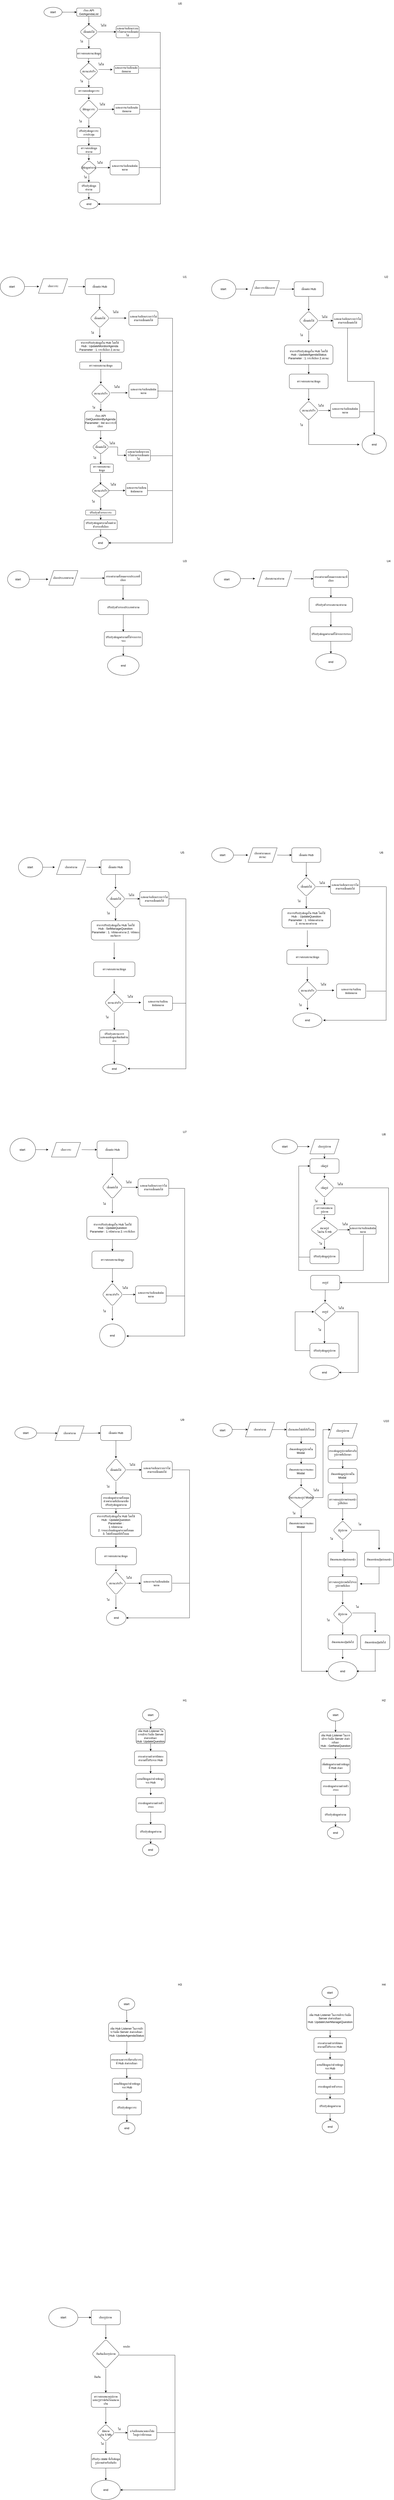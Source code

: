 <mxfile version="20.0.4" type="github">
  <diagram id="H9ZrI43M73sGWypSq_Jb" name="Page-1">
    <mxGraphModel dx="1620" dy="2025" grid="1" gridSize="10" guides="1" tooltips="1" connect="1" arrows="1" fold="1" page="1" pageScale="1" pageWidth="827" pageHeight="1169" math="0" shadow="0">
      <root>
        <mxCell id="0" />
        <mxCell id="1" parent="0" />
        <mxCell id="FMrHo2OvU-c8rs8Sghoq-2" value="" style="group" parent="1" vertex="1" connectable="0">
          <mxGeometry x="50" y="3575" width="760" height="990" as="geometry" />
        </mxCell>
        <mxCell id="FMrHo2OvU-c8rs8Sghoq-3" value="start&amp;nbsp;" style="ellipse;whiteSpace=wrap;html=1;" parent="FMrHo2OvU-c8rs8Sghoq-2" vertex="1">
          <mxGeometry width="105.556" height="95.422" as="geometry" />
        </mxCell>
        <mxCell id="FMrHo2OvU-c8rs8Sghoq-4" value="" style="endArrow=classic;html=1;rounded=0;" parent="FMrHo2OvU-c8rs8Sghoq-2" edge="1">
          <mxGeometry width="50" height="50" relative="1" as="geometry">
            <mxPoint x="105.556" y="47.711" as="sourcePoint" />
            <mxPoint x="158.333" y="47.711" as="targetPoint" />
          </mxGeometry>
        </mxCell>
        <mxCell id="FMrHo2OvU-c8rs8Sghoq-6" value="เชื่อมต่อ Hub" style="rounded=1;whiteSpace=wrap;html=1;" parent="FMrHo2OvU-c8rs8Sghoq-2" vertex="1">
          <mxGeometry x="358.889" y="11.928" width="126.667" height="71.566" as="geometry" />
        </mxCell>
        <mxCell id="FMrHo2OvU-c8rs8Sghoq-7" value="" style="edgeStyle=orthogonalEdgeStyle;rounded=0;orthogonalLoop=1;jettySize=auto;html=1;" parent="FMrHo2OvU-c8rs8Sghoq-2" target="FMrHo2OvU-c8rs8Sghoq-6" edge="1">
          <mxGeometry relative="1" as="geometry">
            <mxPoint x="295.556" y="47.711" as="sourcePoint" />
          </mxGeometry>
        </mxCell>
        <mxCell id="FMrHo2OvU-c8rs8Sghoq-8" value="เเสดงแจ้งเตือนระบบว่าไม่สามารถเชื่อมต่อได้" style="whiteSpace=wrap;html=1;rounded=1;" parent="FMrHo2OvU-c8rs8Sghoq-2" vertex="1">
          <mxGeometry x="527.778" y="166.988" width="126.667" height="71.566" as="geometry" />
        </mxCell>
        <mxCell id="FMrHo2OvU-c8rs8Sghoq-9" value="ไม่ได้" style="text;html=1;align=center;verticalAlign=middle;resizable=0;points=[];autosize=1;strokeColor=none;fillColor=none;" parent="FMrHo2OvU-c8rs8Sghoq-2" vertex="1">
          <mxGeometry x="464.444" y="166.988" width="50" height="30" as="geometry" />
        </mxCell>
        <mxCell id="FMrHo2OvU-c8rs8Sghoq-10" value="ตรวจสอบสถานะข้อมูล" style="rounded=1;whiteSpace=wrap;html=1;" parent="FMrHo2OvU-c8rs8Sghoq-2" vertex="1">
          <mxGeometry x="337.778" y="465.181" width="168.889" height="71.566" as="geometry" />
        </mxCell>
        <mxCell id="FMrHo2OvU-c8rs8Sghoq-11" value="" style="group" parent="FMrHo2OvU-c8rs8Sghoq-2" vertex="1" connectable="0">
          <mxGeometry x="369.444" y="155.06" width="95" height="155.06" as="geometry" />
        </mxCell>
        <mxCell id="FMrHo2OvU-c8rs8Sghoq-12" value="" style="edgeStyle=orthogonalEdgeStyle;rounded=0;orthogonalLoop=1;jettySize=auto;html=1;" parent="FMrHo2OvU-c8rs8Sghoq-11" source="FMrHo2OvU-c8rs8Sghoq-13" edge="1">
          <mxGeometry relative="1" as="geometry">
            <mxPoint x="52.778" y="155.06" as="targetPoint" />
          </mxGeometry>
        </mxCell>
        <mxCell id="FMrHo2OvU-c8rs8Sghoq-13" value="เชื่อมต่อได้" style="rhombus;whiteSpace=wrap;html=1;rounded=1;" parent="FMrHo2OvU-c8rs8Sghoq-11" vertex="1">
          <mxGeometry x="10.556" width="84.444" height="95.422" as="geometry" />
        </mxCell>
        <mxCell id="FMrHo2OvU-c8rs8Sghoq-14" value="ได้" style="text;html=1;align=center;verticalAlign=middle;resizable=0;points=[];autosize=1;strokeColor=none;fillColor=none;" parent="FMrHo2OvU-c8rs8Sghoq-11" vertex="1">
          <mxGeometry y="101.386" width="40" height="30" as="geometry" />
        </mxCell>
        <mxCell id="FMrHo2OvU-c8rs8Sghoq-15" value="" style="edgeStyle=orthogonalEdgeStyle;rounded=0;orthogonalLoop=1;jettySize=auto;html=1;" parent="FMrHo2OvU-c8rs8Sghoq-2" source="FMrHo2OvU-c8rs8Sghoq-6" target="FMrHo2OvU-c8rs8Sghoq-13" edge="1">
          <mxGeometry relative="1" as="geometry" />
        </mxCell>
        <mxCell id="FMrHo2OvU-c8rs8Sghoq-16" value="" style="edgeStyle=orthogonalEdgeStyle;rounded=0;orthogonalLoop=1;jettySize=auto;html=1;" parent="FMrHo2OvU-c8rs8Sghoq-2" source="FMrHo2OvU-c8rs8Sghoq-13" target="FMrHo2OvU-c8rs8Sghoq-8" edge="1">
          <mxGeometry relative="1" as="geometry" />
        </mxCell>
        <mxCell id="FMrHo2OvU-c8rs8Sghoq-17" value="" style="group" parent="FMrHo2OvU-c8rs8Sghoq-2" vertex="1" connectable="0">
          <mxGeometry x="369.444" y="596.386" width="95" height="155.06" as="geometry" />
        </mxCell>
        <mxCell id="FMrHo2OvU-c8rs8Sghoq-18" value="" style="edgeStyle=orthogonalEdgeStyle;rounded=0;orthogonalLoop=1;jettySize=auto;html=1;" parent="FMrHo2OvU-c8rs8Sghoq-17" source="FMrHo2OvU-c8rs8Sghoq-19" edge="1">
          <mxGeometry relative="1" as="geometry">
            <mxPoint x="52.778" y="155.06" as="targetPoint" />
          </mxGeometry>
        </mxCell>
        <mxCell id="FMrHo2OvU-c8rs8Sghoq-19" value="สถานะสำเร็จ" style="rhombus;whiteSpace=wrap;html=1;rounded=1;" parent="FMrHo2OvU-c8rs8Sghoq-17" vertex="1">
          <mxGeometry x="10.556" width="84.444" height="95.422" as="geometry" />
        </mxCell>
        <mxCell id="FMrHo2OvU-c8rs8Sghoq-20" value="ใช่" style="text;html=1;align=center;verticalAlign=middle;resizable=0;points=[];autosize=1;strokeColor=none;fillColor=none;" parent="FMrHo2OvU-c8rs8Sghoq-17" vertex="1">
          <mxGeometry y="101.386" width="40" height="30" as="geometry" />
        </mxCell>
        <mxCell id="FMrHo2OvU-c8rs8Sghoq-21" value="" style="edgeStyle=orthogonalEdgeStyle;rounded=0;orthogonalLoop=1;jettySize=auto;html=1;" parent="FMrHo2OvU-c8rs8Sghoq-2" source="FMrHo2OvU-c8rs8Sghoq-10" target="FMrHo2OvU-c8rs8Sghoq-19" edge="1">
          <mxGeometry relative="1" as="geometry" />
        </mxCell>
        <mxCell id="FMrHo2OvU-c8rs8Sghoq-22" value="แสดงการแจ้งเตือนข้อผิดพลาด" style="whiteSpace=wrap;html=1;rounded=1;" parent="FMrHo2OvU-c8rs8Sghoq-2" vertex="1">
          <mxGeometry x="517.222" y="608.313" width="126.667" height="71.566" as="geometry" />
        </mxCell>
        <mxCell id="FMrHo2OvU-c8rs8Sghoq-23" value="" style="edgeStyle=orthogonalEdgeStyle;rounded=0;orthogonalLoop=1;jettySize=auto;html=1;" parent="FMrHo2OvU-c8rs8Sghoq-2" source="FMrHo2OvU-c8rs8Sghoq-19" target="FMrHo2OvU-c8rs8Sghoq-22" edge="1">
          <mxGeometry relative="1" as="geometry" />
        </mxCell>
        <mxCell id="FMrHo2OvU-c8rs8Sghoq-24" value="" style="edgeStyle=orthogonalEdgeStyle;rounded=0;orthogonalLoop=1;jettySize=auto;html=1;" parent="FMrHo2OvU-c8rs8Sghoq-2" source="FMrHo2OvU-c8rs8Sghoq-25" target="FMrHo2OvU-c8rs8Sghoq-10" edge="1">
          <mxGeometry relative="1" as="geometry" />
        </mxCell>
        <mxCell id="FMrHo2OvU-c8rs8Sghoq-25" value="ทำการปรับปรุงข้อมูลใน Hub โดยใช้ &lt;br&gt;Hub : UpdateQuestion&lt;br&gt;Parameter : 1.รหัสคำถาม 2.วาระที่เลือก" style="rounded=1;whiteSpace=wrap;html=1;" parent="FMrHo2OvU-c8rs8Sghoq-2" vertex="1">
          <mxGeometry x="316.667" y="322.048" width="211.111" height="95.422" as="geometry" />
        </mxCell>
        <mxCell id="FMrHo2OvU-c8rs8Sghoq-26" value="ไม่ใช่" style="text;html=1;align=center;verticalAlign=middle;resizable=0;points=[];autosize=1;strokeColor=none;fillColor=none;" parent="FMrHo2OvU-c8rs8Sghoq-2" vertex="1">
          <mxGeometry x="448.611" y="602.349" width="50" height="30" as="geometry" />
        </mxCell>
        <mxCell id="FMrHo2OvU-c8rs8Sghoq-33" value="" style="endArrow=none;html=1;rounded=0;strokeColor=default;" parent="FMrHo2OvU-c8rs8Sghoq-2" edge="1">
          <mxGeometry width="50" height="50" relative="1" as="geometry">
            <mxPoint x="643.889" y="650.06" as="sourcePoint" />
            <mxPoint x="720" y="650" as="targetPoint" />
          </mxGeometry>
        </mxCell>
        <mxCell id="FMrHo2OvU-c8rs8Sghoq-115" value="" style="endArrow=none;html=1;rounded=0;" parent="FMrHo2OvU-c8rs8Sghoq-2" edge="1">
          <mxGeometry width="50" height="50" relative="1" as="geometry">
            <mxPoint x="654.44" y="206.99" as="sourcePoint" />
            <mxPoint x="720" y="207" as="targetPoint" />
          </mxGeometry>
        </mxCell>
        <mxCell id="FMrHo2OvU-c8rs8Sghoq-117" value="" style="endArrow=none;html=1;rounded=0;" parent="FMrHo2OvU-c8rs8Sghoq-2" edge="1">
          <mxGeometry width="50" height="50" relative="1" as="geometry">
            <mxPoint x="720" y="206.99" as="sourcePoint" />
            <mxPoint x="720" y="815" as="targetPoint" />
          </mxGeometry>
        </mxCell>
        <mxCell id="FMrHo2OvU-c8rs8Sghoq-30" value="end" style="ellipse;whiteSpace=wrap;html=1;" parent="FMrHo2OvU-c8rs8Sghoq-2" vertex="1">
          <mxGeometry x="369.444" y="764.998" width="105.556" height="95.422" as="geometry" />
        </mxCell>
        <mxCell id="FMrHo2OvU-c8rs8Sghoq-118" value="" style="endArrow=classic;html=1;rounded=0;" parent="FMrHo2OvU-c8rs8Sghoq-2" edge="1">
          <mxGeometry width="50" height="50" relative="1" as="geometry">
            <mxPoint x="720" y="815" as="sourcePoint" />
            <mxPoint x="480" y="815" as="targetPoint" />
          </mxGeometry>
        </mxCell>
        <mxCell id="lWOurz0e51KmcYm-DZ4s-4" value="เลือกวาระ" style="shape=parallelogram;perimeter=parallelogramPerimeter;whiteSpace=wrap;html=1;fixedSize=1;" vertex="1" parent="FMrHo2OvU-c8rs8Sghoq-2">
          <mxGeometry x="171" y="18" width="120" height="60" as="geometry" />
        </mxCell>
        <mxCell id="FMrHo2OvU-c8rs8Sghoq-82" value="" style="edgeStyle=orthogonalEdgeStyle;rounded=0;orthogonalLoop=1;jettySize=auto;html=1;entryX=0;entryY=0.5;entryDx=0;entryDy=0;" parent="1" source="FMrHo2OvU-c8rs8Sghoq-65" target="LfXYUtvSCsuK5B0XXpPZ-165" edge="1">
          <mxGeometry relative="1" as="geometry">
            <mxPoint x="240" y="4790.0" as="targetPoint" />
          </mxGeometry>
        </mxCell>
        <mxCell id="FMrHo2OvU-c8rs8Sghoq-65" value="start" style="ellipse;whiteSpace=wrap;html=1;rounded=1;" parent="1" vertex="1">
          <mxGeometry x="70" y="4764.22" width="90" height="50" as="geometry" />
        </mxCell>
        <mxCell id="FMrHo2OvU-c8rs8Sghoq-67" value="" style="group" parent="1" vertex="1" connectable="0">
          <mxGeometry x="890" y="1240" width="690" height="660" as="geometry" />
        </mxCell>
        <mxCell id="NFxBXwBvF9NyGnt5mvOB-206" value="start&amp;nbsp;" style="ellipse;whiteSpace=wrap;html=1;" parent="FMrHo2OvU-c8rs8Sghoq-67" vertex="1">
          <mxGeometry width="110" height="70" as="geometry" />
        </mxCell>
        <mxCell id="NFxBXwBvF9NyGnt5mvOB-217" value="" style="edgeStyle=orthogonalEdgeStyle;rounded=0;orthogonalLoop=1;jettySize=auto;html=1;strokeColor=default;" parent="FMrHo2OvU-c8rs8Sghoq-67" source="NFxBXwBvF9NyGnt5mvOB-206" edge="1">
          <mxGeometry relative="1" as="geometry">
            <Array as="points">
              <mxPoint x="120" y="32" />
              <mxPoint x="120" y="32" />
            </Array>
            <mxPoint x="170" y="32.0" as="targetPoint" />
          </mxGeometry>
        </mxCell>
        <mxCell id="NFxBXwBvF9NyGnt5mvOB-209" value="กรองคำถามทั้งหมดจากสถานะที่เลือก" style="rounded=1;whiteSpace=wrap;html=1;" parent="FMrHo2OvU-c8rs8Sghoq-67" vertex="1">
          <mxGeometry x="410" y="-3.77" width="144.95" height="72.14" as="geometry" />
        </mxCell>
        <mxCell id="NFxBXwBvF9NyGnt5mvOB-210" value="" style="edgeStyle=orthogonalEdgeStyle;rounded=0;orthogonalLoop=1;jettySize=auto;html=1;" parent="FMrHo2OvU-c8rs8Sghoq-67" target="NFxBXwBvF9NyGnt5mvOB-209" edge="1">
          <mxGeometry relative="1" as="geometry">
            <mxPoint x="330" y="32.25" as="sourcePoint" />
          </mxGeometry>
        </mxCell>
        <mxCell id="NFxBXwBvF9NyGnt5mvOB-213" value="ปรับปรุงตัวกรองสถานะคำถาม" style="rounded=1;whiteSpace=wrap;html=1;" parent="FMrHo2OvU-c8rs8Sghoq-67" vertex="1">
          <mxGeometry x="392.86" y="110" width="179.23" height="60" as="geometry" />
        </mxCell>
        <mxCell id="NFxBXwBvF9NyGnt5mvOB-218" value="" style="edgeStyle=orthogonalEdgeStyle;rounded=0;orthogonalLoop=1;jettySize=auto;html=1;strokeColor=default;" parent="FMrHo2OvU-c8rs8Sghoq-67" source="NFxBXwBvF9NyGnt5mvOB-209" target="NFxBXwBvF9NyGnt5mvOB-213" edge="1">
          <mxGeometry relative="1" as="geometry" />
        </mxCell>
        <mxCell id="NFxBXwBvF9NyGnt5mvOB-215" value="ปรับปรุงข้อมูลคำถามที่ได้จากการกรอง" style="rounded=1;whiteSpace=wrap;html=1;" parent="FMrHo2OvU-c8rs8Sghoq-67" vertex="1">
          <mxGeometry x="397.11" y="230" width="172.89" height="60" as="geometry" />
        </mxCell>
        <mxCell id="NFxBXwBvF9NyGnt5mvOB-212" style="edgeStyle=orthogonalEdgeStyle;rounded=0;orthogonalLoop=1;jettySize=auto;html=1;strokeColor=default;" parent="FMrHo2OvU-c8rs8Sghoq-67" source="NFxBXwBvF9NyGnt5mvOB-213" target="NFxBXwBvF9NyGnt5mvOB-215" edge="1">
          <mxGeometry relative="1" as="geometry">
            <Array as="points">
              <mxPoint x="482" y="210" />
              <mxPoint x="482" y="210" />
            </Array>
          </mxGeometry>
        </mxCell>
        <mxCell id="NFxBXwBvF9NyGnt5mvOB-216" value="end" style="ellipse;whiteSpace=wrap;html=1;" parent="FMrHo2OvU-c8rs8Sghoq-67" vertex="1">
          <mxGeometry x="420" y="340" width="124.95" height="70" as="geometry" />
        </mxCell>
        <mxCell id="NFxBXwBvF9NyGnt5mvOB-214" value="" style="edgeStyle=orthogonalEdgeStyle;rounded=0;orthogonalLoop=1;jettySize=auto;html=1;strokeColor=default;" parent="FMrHo2OvU-c8rs8Sghoq-67" source="NFxBXwBvF9NyGnt5mvOB-215" target="NFxBXwBvF9NyGnt5mvOB-216" edge="1">
          <mxGeometry relative="1" as="geometry">
            <Array as="points">
              <mxPoint x="482" y="315" />
            </Array>
          </mxGeometry>
        </mxCell>
        <mxCell id="lWOurz0e51KmcYm-DZ4s-2" value="เลือกสถานะคำถาม" style="shape=parallelogram;perimeter=parallelogramPerimeter;whiteSpace=wrap;html=1;fixedSize=1;" vertex="1" parent="FMrHo2OvU-c8rs8Sghoq-67">
          <mxGeometry x="180" y="0.3" width="141" height="64" as="geometry" />
        </mxCell>
        <mxCell id="NFxBXwBvF9NyGnt5mvOB-221" value="start&amp;nbsp;" style="ellipse;whiteSpace=wrap;html=1;" parent="1" vertex="1">
          <mxGeometry x="40" y="1240" width="90" height="70" as="geometry" />
        </mxCell>
        <mxCell id="NFxBXwBvF9NyGnt5mvOB-222" value="" style="endArrow=classic;html=1;rounded=0;" parent="1" edge="1">
          <mxGeometry width="50" height="50" relative="1" as="geometry">
            <mxPoint x="129.996" y="1274.624" as="sourcePoint" />
            <mxPoint x="207.773" y="1274.624" as="targetPoint" />
          </mxGeometry>
        </mxCell>
        <mxCell id="NFxBXwBvF9NyGnt5mvOB-224" value="กรองคำถามทั้งหมดจากประเภทที่เลือก" style="rounded=1;whiteSpace=wrap;html=1;" parent="1" vertex="1">
          <mxGeometry x="440" y="1240.97" width="152.22" height="57.72" as="geometry" />
        </mxCell>
        <mxCell id="NFxBXwBvF9NyGnt5mvOB-225" value="" style="edgeStyle=orthogonalEdgeStyle;rounded=0;orthogonalLoop=1;jettySize=auto;html=1;" parent="1" target="NFxBXwBvF9NyGnt5mvOB-224" edge="1">
          <mxGeometry relative="1" as="geometry">
            <mxPoint x="340" y="1269.83" as="sourcePoint" />
          </mxGeometry>
        </mxCell>
        <mxCell id="NFxBXwBvF9NyGnt5mvOB-226" value="" style="edgeStyle=orthogonalEdgeStyle;rounded=0;orthogonalLoop=1;jettySize=auto;html=1;" parent="1" source="NFxBXwBvF9NyGnt5mvOB-224" edge="1">
          <mxGeometry relative="1" as="geometry">
            <mxPoint x="516" y="1360" as="targetPoint" />
          </mxGeometry>
        </mxCell>
        <mxCell id="NFxBXwBvF9NyGnt5mvOB-228" value="ปรับปรุงตัวกรองประเภทคำถาม" style="rounded=1;whiteSpace=wrap;html=1;" parent="1" vertex="1">
          <mxGeometry x="414" y="1360" width="206" height="60" as="geometry" />
        </mxCell>
        <mxCell id="NFxBXwBvF9NyGnt5mvOB-230" value="ปรับปรุงข้อมูลคำถามที่ได้จากการกรอง" style="rounded=1;whiteSpace=wrap;html=1;" parent="1" vertex="1">
          <mxGeometry x="438.72" y="1490" width="156.55" height="60" as="geometry" />
        </mxCell>
        <mxCell id="NFxBXwBvF9NyGnt5mvOB-227" style="edgeStyle=orthogonalEdgeStyle;rounded=0;orthogonalLoop=1;jettySize=auto;html=1;strokeColor=default;" parent="1" source="NFxBXwBvF9NyGnt5mvOB-228" target="NFxBXwBvF9NyGnt5mvOB-230" edge="1">
          <mxGeometry relative="1" as="geometry" />
        </mxCell>
        <mxCell id="NFxBXwBvF9NyGnt5mvOB-231" value="end" style="ellipse;whiteSpace=wrap;html=1;" parent="1" vertex="1">
          <mxGeometry x="452" y="1590" width="130" height="80" as="geometry" />
        </mxCell>
        <mxCell id="NFxBXwBvF9NyGnt5mvOB-229" value="" style="edgeStyle=orthogonalEdgeStyle;rounded=0;orthogonalLoop=1;jettySize=auto;html=1;strokeColor=default;" parent="1" source="NFxBXwBvF9NyGnt5mvOB-230" target="NFxBXwBvF9NyGnt5mvOB-231" edge="1">
          <mxGeometry relative="1" as="geometry" />
        </mxCell>
        <mxCell id="FMrHo2OvU-c8rs8Sghoq-70" value="U1" style="text;html=1;align=center;verticalAlign=middle;resizable=0;points=[];autosize=1;strokeColor=none;fillColor=none;" parent="1" vertex="1">
          <mxGeometry x="750" y="15" width="40" height="30" as="geometry" />
        </mxCell>
        <mxCell id="FMrHo2OvU-c8rs8Sghoq-71" value="U2" style="text;html=1;align=center;verticalAlign=middle;resizable=0;points=[];autosize=1;strokeColor=none;fillColor=none;" parent="1" vertex="1">
          <mxGeometry x="1580" y="15" width="40" height="30" as="geometry" />
        </mxCell>
        <mxCell id="FMrHo2OvU-c8rs8Sghoq-72" value="U3" style="text;html=1;align=center;verticalAlign=middle;resizable=0;points=[];autosize=1;strokeColor=none;fillColor=none;" parent="1" vertex="1">
          <mxGeometry x="750" y="1185" width="40" height="30" as="geometry" />
        </mxCell>
        <mxCell id="FMrHo2OvU-c8rs8Sghoq-73" value="U4" style="text;html=1;align=center;verticalAlign=middle;resizable=0;points=[];autosize=1;strokeColor=none;fillColor=none;" parent="1" vertex="1">
          <mxGeometry x="1590" y="1185" width="40" height="30" as="geometry" />
        </mxCell>
        <mxCell id="FMrHo2OvU-c8rs8Sghoq-75" value="U5" style="text;html=1;align=center;verticalAlign=middle;resizable=0;points=[];autosize=1;strokeColor=none;fillColor=none;" parent="1" vertex="1">
          <mxGeometry x="740" y="2385" width="40" height="30" as="geometry" />
        </mxCell>
        <mxCell id="FMrHo2OvU-c8rs8Sghoq-77" value="U7" style="text;html=1;align=center;verticalAlign=middle;resizable=0;points=[];autosize=1;strokeColor=none;fillColor=none;" parent="1" vertex="1">
          <mxGeometry x="750" y="3535" width="40" height="30" as="geometry" />
        </mxCell>
        <mxCell id="FMrHo2OvU-c8rs8Sghoq-78" value="U8&lt;br&gt;" style="text;html=1;align=center;verticalAlign=middle;resizable=0;points=[];autosize=1;strokeColor=none;fillColor=none;" parent="1" vertex="1">
          <mxGeometry x="1570" y="3545" width="40" height="30" as="geometry" />
        </mxCell>
        <mxCell id="FMrHo2OvU-c8rs8Sghoq-80" value="U9" style="text;html=1;align=center;verticalAlign=middle;resizable=0;points=[];autosize=1;strokeColor=none;fillColor=none;" parent="1" vertex="1">
          <mxGeometry x="740" y="4720" width="40" height="30" as="geometry" />
        </mxCell>
        <mxCell id="FMrHo2OvU-c8rs8Sghoq-95" value="" style="edgeStyle=orthogonalEdgeStyle;rounded=0;orthogonalLoop=1;jettySize=auto;html=1;exitX=1;exitY=0.5;exitDx=0;exitDy=0;" parent="1" source="LfXYUtvSCsuK5B0XXpPZ-165" target="FMrHo2OvU-c8rs8Sghoq-85" edge="1">
          <mxGeometry relative="1" as="geometry">
            <mxPoint x="360" y="4790.037" as="sourcePoint" />
          </mxGeometry>
        </mxCell>
        <mxCell id="FMrHo2OvU-c8rs8Sghoq-85" value="เชื่อมต่อ Hub" style="rounded=1;whiteSpace=wrap;html=1;" parent="1" vertex="1">
          <mxGeometry x="423.33" y="4758.43" width="126.67" height="61.57" as="geometry" />
        </mxCell>
        <mxCell id="FMrHo2OvU-c8rs8Sghoq-112" style="edgeStyle=orthogonalEdgeStyle;rounded=0;orthogonalLoop=1;jettySize=auto;html=1;entryX=1;entryY=0.5;entryDx=0;entryDy=0;" parent="1" source="FMrHo2OvU-c8rs8Sghoq-87" target="FMrHo2OvU-c8rs8Sghoq-109" edge="1">
          <mxGeometry relative="1" as="geometry">
            <mxPoint x="540" y="5520" as="targetPoint" />
            <Array as="points">
              <mxPoint x="790" y="4941" />
              <mxPoint x="790" y="5550" />
            </Array>
          </mxGeometry>
        </mxCell>
        <mxCell id="FMrHo2OvU-c8rs8Sghoq-87" value="เเสดงแจ้งเตือนระบบว่าไม่สามารถเชื่อมต่อได้" style="whiteSpace=wrap;html=1;rounded=1;" parent="1" vertex="1">
          <mxGeometry x="592.219" y="4905.06" width="126.667" height="71.566" as="geometry" />
        </mxCell>
        <mxCell id="FMrHo2OvU-c8rs8Sghoq-88" value="ไม่ได้" style="text;html=1;align=center;verticalAlign=middle;resizable=0;points=[];autosize=1;strokeColor=none;fillColor=none;" parent="1" vertex="1">
          <mxGeometry x="528.886" y="4905.06" width="50" height="30" as="geometry" />
        </mxCell>
        <mxCell id="FMrHo2OvU-c8rs8Sghoq-93" value="" style="edgeStyle=orthogonalEdgeStyle;rounded=0;orthogonalLoop=1;jettySize=auto;html=1;" parent="1" source="FMrHo2OvU-c8rs8Sghoq-85" target="FMrHo2OvU-c8rs8Sghoq-91" edge="1">
          <mxGeometry relative="1" as="geometry" />
        </mxCell>
        <mxCell id="FMrHo2OvU-c8rs8Sghoq-94" value="" style="edgeStyle=orthogonalEdgeStyle;rounded=0;orthogonalLoop=1;jettySize=auto;html=1;" parent="1" source="FMrHo2OvU-c8rs8Sghoq-91" target="FMrHo2OvU-c8rs8Sghoq-87" edge="1">
          <mxGeometry relative="1" as="geometry" />
        </mxCell>
        <mxCell id="LfXYUtvSCsuK5B0XXpPZ-171" value="" style="edgeStyle=orthogonalEdgeStyle;rounded=0;orthogonalLoop=1;jettySize=auto;html=1;entryX=0.5;entryY=0;entryDx=0;entryDy=0;" parent="1" source="FMrHo2OvU-c8rs8Sghoq-96" target="FMrHo2OvU-c8rs8Sghoq-99" edge="1">
          <mxGeometry relative="1" as="geometry" />
        </mxCell>
        <mxCell id="FMrHo2OvU-c8rs8Sghoq-96" value="ตรวจสอบสถานะข้อมูล" style="rounded=1;whiteSpace=wrap;html=1;" parent="1" vertex="1">
          <mxGeometry x="402.331" y="5260.003" width="168.889" height="71.566" as="geometry" />
        </mxCell>
        <mxCell id="FMrHo2OvU-c8rs8Sghoq-97" value="" style="group" parent="1" vertex="1" connectable="0">
          <mxGeometry x="433.888" y="5359.997" width="95" height="155.06" as="geometry" />
        </mxCell>
        <mxCell id="FMrHo2OvU-c8rs8Sghoq-98" value="" style="edgeStyle=orthogonalEdgeStyle;rounded=0;orthogonalLoop=1;jettySize=auto;html=1;" parent="FMrHo2OvU-c8rs8Sghoq-97" source="FMrHo2OvU-c8rs8Sghoq-99" edge="1">
          <mxGeometry relative="1" as="geometry">
            <mxPoint x="52.778" y="155.06" as="targetPoint" />
          </mxGeometry>
        </mxCell>
        <mxCell id="FMrHo2OvU-c8rs8Sghoq-99" value="สถานะสำเร็จ" style="rhombus;whiteSpace=wrap;html=1;rounded=1;" parent="FMrHo2OvU-c8rs8Sghoq-97" vertex="1">
          <mxGeometry x="10.556" width="84.444" height="95.422" as="geometry" />
        </mxCell>
        <mxCell id="FMrHo2OvU-c8rs8Sghoq-100" value="ใช่" style="text;html=1;align=center;verticalAlign=middle;resizable=0;points=[];autosize=1;strokeColor=none;fillColor=none;" parent="FMrHo2OvU-c8rs8Sghoq-97" vertex="1">
          <mxGeometry y="101.386" width="40" height="30" as="geometry" />
        </mxCell>
        <mxCell id="FMrHo2OvU-c8rs8Sghoq-102" value="" style="edgeStyle=orthogonalEdgeStyle;rounded=0;orthogonalLoop=1;jettySize=auto;html=1;entryX=0;entryY=0.5;entryDx=0;entryDy=0;" parent="1" source="FMrHo2OvU-c8rs8Sghoq-99" target="FMrHo2OvU-c8rs8Sghoq-111" edge="1">
          <mxGeometry relative="1" as="geometry">
            <mxPoint x="581.666" y="5372.095" as="targetPoint" />
          </mxGeometry>
        </mxCell>
        <mxCell id="FMrHo2OvU-c8rs8Sghoq-103" value="" style="edgeStyle=orthogonalEdgeStyle;rounded=0;orthogonalLoop=1;jettySize=auto;html=1;" parent="1" source="FMrHo2OvU-c8rs8Sghoq-104" target="FMrHo2OvU-c8rs8Sghoq-96" edge="1">
          <mxGeometry relative="1" as="geometry" />
        </mxCell>
        <mxCell id="FMrHo2OvU-c8rs8Sghoq-104" value="ทำการปรับปรุงข้อมูลใน Hub โดยใช้ &lt;br&gt;Hub : UpdateQuestion&lt;br&gt;Parameter : &lt;br&gt;1.รหัสคำถาม&amp;nbsp; &lt;br&gt;2. รายละเอียดข้อมูลคำถามทั้งหมด&lt;br&gt;3. ไฟล์ทั้งหมดที่อัปโหลด" style="rounded=1;whiteSpace=wrap;html=1;" parent="1" vertex="1">
          <mxGeometry x="381.11" y="5120" width="211.111" height="95.422" as="geometry" />
        </mxCell>
        <mxCell id="FMrHo2OvU-c8rs8Sghoq-105" value="ไม่ใช่" style="text;html=1;align=center;verticalAlign=middle;resizable=0;points=[];autosize=1;strokeColor=none;fillColor=none;" parent="1" vertex="1">
          <mxGeometry x="515.004" y="5370.001" width="50" height="30" as="geometry" />
        </mxCell>
        <mxCell id="FMrHo2OvU-c8rs8Sghoq-109" value="end" style="ellipse;whiteSpace=wrap;html=1;" parent="1" vertex="1">
          <mxGeometry x="447.61" y="5520" width="81.28" height="60.61" as="geometry" />
        </mxCell>
        <mxCell id="FMrHo2OvU-c8rs8Sghoq-111" value="แสดงการแจ้งเตือนข้อผิดพลาด" style="whiteSpace=wrap;html=1;rounded=1;" parent="1" vertex="1">
          <mxGeometry x="589.99" y="5371.93" width="126.667" height="71.566" as="geometry" />
        </mxCell>
        <mxCell id="dkjwccnz1a46yvxOUcAg-2" value="U0&lt;br&gt;" style="text;html=1;align=center;verticalAlign=middle;resizable=0;points=[];autosize=1;strokeColor=none;fillColor=none;" parent="1" vertex="1">
          <mxGeometry x="730" y="-1110" width="40" height="30" as="geometry" />
        </mxCell>
        <mxCell id="dkjwccnz1a46yvxOUcAg-75" value="H1" style="text;html=1;align=center;verticalAlign=middle;resizable=0;points=[];autosize=1;strokeColor=none;fillColor=none;" parent="1" vertex="1">
          <mxGeometry x="750" y="5875" width="40" height="30" as="geometry" />
        </mxCell>
        <mxCell id="NFxBXwBvF9NyGnt5mvOB-296" value="" style="group" parent="1" vertex="1" connectable="0">
          <mxGeometry x="1151" y="2380" width="365" height="840" as="geometry" />
        </mxCell>
        <mxCell id="NFxBXwBvF9NyGnt5mvOB-297" value="" style="group" parent="NFxBXwBvF9NyGnt5mvOB-296" vertex="1" connectable="0">
          <mxGeometry width="340" height="250" as="geometry" />
        </mxCell>
        <mxCell id="NFxBXwBvF9NyGnt5mvOB-298" value="เชื่อมต่อ Hub" style="rounded=1;whiteSpace=wrap;html=1;" parent="NFxBXwBvF9NyGnt5mvOB-297" vertex="1">
          <mxGeometry x="60" width="120" height="60" as="geometry" />
        </mxCell>
        <mxCell id="NFxBXwBvF9NyGnt5mvOB-299" value="" style="edgeStyle=orthogonalEdgeStyle;rounded=0;orthogonalLoop=1;jettySize=auto;html=1;" parent="NFxBXwBvF9NyGnt5mvOB-297" target="NFxBXwBvF9NyGnt5mvOB-298" edge="1">
          <mxGeometry relative="1" as="geometry">
            <mxPoint y="30" as="sourcePoint" />
          </mxGeometry>
        </mxCell>
        <mxCell id="NFxBXwBvF9NyGnt5mvOB-300" value="เเสดงแจ้งเตือนระบบว่าไม่สามารถเชื่อมต่อได้" style="whiteSpace=wrap;html=1;rounded=1;" parent="NFxBXwBvF9NyGnt5mvOB-297" vertex="1">
          <mxGeometry x="220" y="130" width="120" height="60" as="geometry" />
        </mxCell>
        <mxCell id="NFxBXwBvF9NyGnt5mvOB-301" value="ไม่ได้" style="text;html=1;align=center;verticalAlign=middle;resizable=0;points=[];autosize=1;strokeColor=none;fillColor=none;" parent="NFxBXwBvF9NyGnt5mvOB-297" vertex="1">
          <mxGeometry x="160" y="130" width="50" height="30" as="geometry" />
        </mxCell>
        <mxCell id="NFxBXwBvF9NyGnt5mvOB-302" value="" style="group" parent="NFxBXwBvF9NyGnt5mvOB-297" vertex="1" connectable="0">
          <mxGeometry x="70" y="120" width="90" height="130" as="geometry" />
        </mxCell>
        <mxCell id="NFxBXwBvF9NyGnt5mvOB-303" value="" style="edgeStyle=orthogonalEdgeStyle;rounded=0;orthogonalLoop=1;jettySize=auto;html=1;" parent="NFxBXwBvF9NyGnt5mvOB-302" source="NFxBXwBvF9NyGnt5mvOB-304" edge="1">
          <mxGeometry relative="1" as="geometry">
            <mxPoint x="50" y="130" as="targetPoint" />
          </mxGeometry>
        </mxCell>
        <mxCell id="NFxBXwBvF9NyGnt5mvOB-304" value="เชื่อมต่อได้" style="rhombus;whiteSpace=wrap;html=1;rounded=1;" parent="NFxBXwBvF9NyGnt5mvOB-302" vertex="1">
          <mxGeometry x="10" width="80" height="80" as="geometry" />
        </mxCell>
        <mxCell id="NFxBXwBvF9NyGnt5mvOB-305" value="ได้" style="text;html=1;align=center;verticalAlign=middle;resizable=0;points=[];autosize=1;strokeColor=none;fillColor=none;" parent="NFxBXwBvF9NyGnt5mvOB-302" vertex="1">
          <mxGeometry y="85" width="40" height="30" as="geometry" />
        </mxCell>
        <mxCell id="NFxBXwBvF9NyGnt5mvOB-306" value="" style="edgeStyle=orthogonalEdgeStyle;rounded=0;orthogonalLoop=1;jettySize=auto;html=1;" parent="NFxBXwBvF9NyGnt5mvOB-297" source="NFxBXwBvF9NyGnt5mvOB-298" target="NFxBXwBvF9NyGnt5mvOB-304" edge="1">
          <mxGeometry relative="1" as="geometry" />
        </mxCell>
        <mxCell id="NFxBXwBvF9NyGnt5mvOB-307" value="" style="edgeStyle=orthogonalEdgeStyle;rounded=0;orthogonalLoop=1;jettySize=auto;html=1;" parent="NFxBXwBvF9NyGnt5mvOB-297" source="NFxBXwBvF9NyGnt5mvOB-304" target="NFxBXwBvF9NyGnt5mvOB-300" edge="1">
          <mxGeometry relative="1" as="geometry" />
        </mxCell>
        <mxCell id="NFxBXwBvF9NyGnt5mvOB-308" value="ทำการปรับปรุงข้อมูลใน Hub โดยใช้ &lt;br&gt;Hub :&amp;nbsp; UpdateQuestion&lt;br&gt;Parameter : 1. รหัสของคำถาม&amp;nbsp;&lt;br&gt;2. สถานะของคำถาม" style="rounded=1;whiteSpace=wrap;html=1;" parent="NFxBXwBvF9NyGnt5mvOB-296" vertex="1">
          <mxGeometry x="20" y="250" width="200" height="80" as="geometry" />
        </mxCell>
        <mxCell id="NFxBXwBvF9NyGnt5mvOB-324" value="" style="group" parent="NFxBXwBvF9NyGnt5mvOB-296" vertex="1" connectable="0">
          <mxGeometry x="40" y="340.0" width="325" height="500.0" as="geometry" />
        </mxCell>
        <mxCell id="NFxBXwBvF9NyGnt5mvOB-311" value="" style="group" parent="NFxBXwBvF9NyGnt5mvOB-324" vertex="1" connectable="0">
          <mxGeometry x="35" y="150.0" width="180" height="250" as="geometry" />
        </mxCell>
        <mxCell id="NFxBXwBvF9NyGnt5mvOB-312" value="สถานะสำเร็จ" style="rhombus;whiteSpace=wrap;html=1;rounded=1;" parent="NFxBXwBvF9NyGnt5mvOB-311" vertex="1">
          <mxGeometry x="10" y="57.5" width="80" height="80" as="geometry" />
        </mxCell>
        <mxCell id="NFxBXwBvF9NyGnt5mvOB-313" value="" style="endArrow=classic;html=1;rounded=0;" parent="NFxBXwBvF9NyGnt5mvOB-311" edge="1">
          <mxGeometry width="50" height="50" relative="1" as="geometry">
            <mxPoint x="49.5" as="sourcePoint" />
            <mxPoint x="49.5" y="60" as="targetPoint" />
          </mxGeometry>
        </mxCell>
        <mxCell id="NFxBXwBvF9NyGnt5mvOB-314" value="" style="endArrow=classic;html=1;rounded=0;" parent="NFxBXwBvF9NyGnt5mvOB-311" edge="1">
          <mxGeometry width="50" height="50" relative="1" as="geometry">
            <mxPoint x="90" y="97" as="sourcePoint" />
            <mxPoint x="160" y="97" as="targetPoint" />
          </mxGeometry>
        </mxCell>
        <mxCell id="NFxBXwBvF9NyGnt5mvOB-315" value="" style="endArrow=classic;html=1;rounded=0;" parent="NFxBXwBvF9NyGnt5mvOB-311" edge="1">
          <mxGeometry width="50" height="50" relative="1" as="geometry">
            <mxPoint x="50" y="137.5" as="sourcePoint" />
            <mxPoint x="50" y="177.5" as="targetPoint" />
          </mxGeometry>
        </mxCell>
        <mxCell id="NFxBXwBvF9NyGnt5mvOB-316" value="ไม่ใช่" style="text;html=1;align=center;verticalAlign=middle;resizable=0;points=[];autosize=1;strokeColor=none;fillColor=none;" parent="NFxBXwBvF9NyGnt5mvOB-311" vertex="1">
          <mxGeometry x="90" y="57.5" width="50" height="30" as="geometry" />
        </mxCell>
        <mxCell id="NFxBXwBvF9NyGnt5mvOB-317" value="ใช่" style="text;html=1;align=center;verticalAlign=middle;resizable=0;points=[];autosize=1;strokeColor=none;fillColor=none;" parent="NFxBXwBvF9NyGnt5mvOB-311" vertex="1">
          <mxGeometry y="142.5" width="40" height="30" as="geometry" />
        </mxCell>
        <mxCell id="NFxBXwBvF9NyGnt5mvOB-330" value="end" style="ellipse;whiteSpace=wrap;html=1;rounded=1;" parent="NFxBXwBvF9NyGnt5mvOB-311" vertex="1">
          <mxGeometry x="-10" y="190" width="120" height="60" as="geometry" />
        </mxCell>
        <mxCell id="NFxBXwBvF9NyGnt5mvOB-318" value="ตรวจสอบสถานะข้อมูล" style="rounded=1;whiteSpace=wrap;html=1;" parent="NFxBXwBvF9NyGnt5mvOB-324" vertex="1">
          <mxGeometry y="80.0" width="170" height="60" as="geometry" />
        </mxCell>
        <mxCell id="NFxBXwBvF9NyGnt5mvOB-319" value="แสดงการแจ้งเตือน&lt;br&gt;ข้อผิดพลาด" style="rounded=1;whiteSpace=wrap;html=1;" parent="NFxBXwBvF9NyGnt5mvOB-324" vertex="1">
          <mxGeometry x="205" y="220.0" width="120" height="60" as="geometry" />
        </mxCell>
        <mxCell id="NFxBXwBvF9NyGnt5mvOB-321" value="" style="endArrow=none;html=1;rounded=0;strokeColor=default;" parent="NFxBXwBvF9NyGnt5mvOB-324" target="NFxBXwBvF9NyGnt5mvOB-319" edge="1">
          <mxGeometry width="50" height="50" relative="1" as="geometry">
            <mxPoint x="325" y="250" as="sourcePoint" />
            <mxPoint x="335" y="-3610.0" as="targetPoint" />
          </mxGeometry>
        </mxCell>
        <mxCell id="NFxBXwBvF9NyGnt5mvOB-322" value="" style="endArrow=classic;html=1;rounded=0;" parent="NFxBXwBvF9NyGnt5mvOB-324" edge="1">
          <mxGeometry width="50" height="50" relative="1" as="geometry">
            <mxPoint x="84.5" as="sourcePoint" />
            <mxPoint x="84.5" y="70" as="targetPoint" />
          </mxGeometry>
        </mxCell>
        <mxCell id="NFxBXwBvF9NyGnt5mvOB-397" value="" style="endArrow=classic;html=1;rounded=0;strokeColor=default;entryX=1;entryY=0.5;entryDx=0;entryDy=0;" parent="NFxBXwBvF9NyGnt5mvOB-324" edge="1">
          <mxGeometry width="50" height="50" relative="1" as="geometry">
            <mxPoint x="410" y="370.0" as="sourcePoint" />
            <mxPoint x="150" y="370.0" as="targetPoint" />
          </mxGeometry>
        </mxCell>
        <mxCell id="NFxBXwBvF9NyGnt5mvOB-275" value="start" style="ellipse;whiteSpace=wrap;html=1;rounded=1;" parent="1" vertex="1">
          <mxGeometry x="881" y="2380" width="90" height="60" as="geometry" />
        </mxCell>
        <mxCell id="NFxBXwBvF9NyGnt5mvOB-310" value="" style="edgeStyle=orthogonalEdgeStyle;rounded=0;orthogonalLoop=1;jettySize=auto;html=1;strokeColor=default;" parent="1" source="NFxBXwBvF9NyGnt5mvOB-275" edge="1">
          <mxGeometry relative="1" as="geometry">
            <mxPoint x="1031" y="2410" as="targetPoint" />
          </mxGeometry>
        </mxCell>
        <mxCell id="NFxBXwBvF9NyGnt5mvOB-166" value="start&amp;nbsp;" style="ellipse;whiteSpace=wrap;html=1;" parent="1" vertex="1">
          <mxGeometry x="85" y="2420" width="100" height="80" as="geometry" />
        </mxCell>
        <mxCell id="NFxBXwBvF9NyGnt5mvOB-167" value="" style="endArrow=classic;html=1;rounded=0;" parent="1" edge="1">
          <mxGeometry width="50" height="50" relative="1" as="geometry">
            <mxPoint x="185" y="2460" as="sourcePoint" />
            <mxPoint x="235" y="2460" as="targetPoint" />
          </mxGeometry>
        </mxCell>
        <mxCell id="NFxBXwBvF9NyGnt5mvOB-245" value="" style="group" parent="1" vertex="1" connectable="0">
          <mxGeometry x="430" y="2920" width="180" height="210" as="geometry" />
        </mxCell>
        <mxCell id="NFxBXwBvF9NyGnt5mvOB-246" value="สถานะสำเร็จ" style="rhombus;whiteSpace=wrap;html=1;rounded=1;" parent="NFxBXwBvF9NyGnt5mvOB-245" vertex="1">
          <mxGeometry x="10" y="57.5" width="80" height="80" as="geometry" />
        </mxCell>
        <mxCell id="NFxBXwBvF9NyGnt5mvOB-247" value="" style="endArrow=classic;html=1;rounded=0;" parent="NFxBXwBvF9NyGnt5mvOB-245" edge="1">
          <mxGeometry width="50" height="50" relative="1" as="geometry">
            <mxPoint x="49.5" as="sourcePoint" />
            <mxPoint x="49.5" y="60" as="targetPoint" />
          </mxGeometry>
        </mxCell>
        <mxCell id="NFxBXwBvF9NyGnt5mvOB-248" value="" style="endArrow=classic;html=1;rounded=0;" parent="NFxBXwBvF9NyGnt5mvOB-245" edge="1">
          <mxGeometry width="50" height="50" relative="1" as="geometry">
            <mxPoint x="90" y="97" as="sourcePoint" />
            <mxPoint x="160" y="97" as="targetPoint" />
          </mxGeometry>
        </mxCell>
        <mxCell id="NFxBXwBvF9NyGnt5mvOB-250" value="ไม่ใช่" style="text;html=1;align=center;verticalAlign=middle;resizable=0;points=[];autosize=1;strokeColor=none;fillColor=none;" parent="NFxBXwBvF9NyGnt5mvOB-245" vertex="1">
          <mxGeometry x="90" y="57.5" width="50" height="30" as="geometry" />
        </mxCell>
        <mxCell id="NFxBXwBvF9NyGnt5mvOB-251" value="ใช่" style="text;html=1;align=center;verticalAlign=middle;resizable=0;points=[];autosize=1;strokeColor=none;fillColor=none;" parent="NFxBXwBvF9NyGnt5mvOB-245" vertex="1">
          <mxGeometry y="142.5" width="40" height="30" as="geometry" />
        </mxCell>
        <mxCell id="NFxBXwBvF9NyGnt5mvOB-253" value="ตรวจสอบสถานะข้อมูล" style="rounded=1;whiteSpace=wrap;html=1;" parent="1" vertex="1">
          <mxGeometry x="395" y="2850" width="170" height="60" as="geometry" />
        </mxCell>
        <mxCell id="NFxBXwBvF9NyGnt5mvOB-254" value="แสดงการแจ้งเตือน&lt;br&gt;ข้อผิดพลาด" style="rounded=1;whiteSpace=wrap;html=1;" parent="1" vertex="1">
          <mxGeometry x="600" y="2990" width="120" height="60" as="geometry" />
        </mxCell>
        <mxCell id="NFxBXwBvF9NyGnt5mvOB-257" value="" style="endArrow=none;html=1;rounded=0;strokeColor=default;" parent="1" edge="1">
          <mxGeometry width="50" height="50" relative="1" as="geometry">
            <mxPoint x="705" y="2590" as="sourcePoint" />
            <mxPoint x="775" y="2590" as="targetPoint" />
          </mxGeometry>
        </mxCell>
        <mxCell id="NFxBXwBvF9NyGnt5mvOB-258" value="" style="endArrow=none;html=1;rounded=0;strokeColor=default;" parent="1" target="NFxBXwBvF9NyGnt5mvOB-254" edge="1">
          <mxGeometry width="50" height="50" relative="1" as="geometry">
            <mxPoint x="720" y="3020" as="sourcePoint" />
            <mxPoint x="770" y="2970" as="targetPoint" />
          </mxGeometry>
        </mxCell>
        <mxCell id="NFxBXwBvF9NyGnt5mvOB-259" value="" style="endArrow=none;html=1;rounded=0;strokeColor=default;" parent="1" edge="1">
          <mxGeometry width="50" height="50" relative="1" as="geometry">
            <mxPoint x="720" y="3020" as="sourcePoint" />
            <mxPoint x="775" y="3020" as="targetPoint" />
          </mxGeometry>
        </mxCell>
        <mxCell id="NFxBXwBvF9NyGnt5mvOB-260" value="" style="endArrow=none;html=1;rounded=0;strokeColor=default;" parent="1" edge="1">
          <mxGeometry width="50" height="50" relative="1" as="geometry">
            <mxPoint x="775" y="2590" as="sourcePoint" />
            <mxPoint x="775" y="3290" as="targetPoint" />
          </mxGeometry>
        </mxCell>
        <mxCell id="NFxBXwBvF9NyGnt5mvOB-261" value="" style="endArrow=classic;html=1;rounded=0;strokeColor=default;" parent="1" edge="1">
          <mxGeometry width="50" height="50" relative="1" as="geometry">
            <mxPoint x="775" y="3290" as="sourcePoint" />
            <mxPoint x="535" y="3289.5" as="targetPoint" />
          </mxGeometry>
        </mxCell>
        <mxCell id="NFxBXwBvF9NyGnt5mvOB-1" value="start&amp;nbsp;" style="ellipse;whiteSpace=wrap;html=1;" parent="1" vertex="1">
          <mxGeometry x="10" y="30" width="100" height="80" as="geometry" />
        </mxCell>
        <mxCell id="NFxBXwBvF9NyGnt5mvOB-5" value="" style="endArrow=classic;html=1;rounded=0;" parent="1" edge="1">
          <mxGeometry width="50" height="50" relative="1" as="geometry">
            <mxPoint x="110" y="69.5" as="sourcePoint" />
            <mxPoint x="170" y="69.5" as="targetPoint" />
          </mxGeometry>
        </mxCell>
        <mxCell id="NFxBXwBvF9NyGnt5mvOB-8" value="" style="endArrow=classic;html=1;rounded=0;" parent="1" edge="1">
          <mxGeometry width="50" height="50" relative="1" as="geometry">
            <mxPoint x="290" y="70" as="sourcePoint" />
            <mxPoint x="360" y="70" as="targetPoint" />
          </mxGeometry>
        </mxCell>
        <mxCell id="NFxBXwBvF9NyGnt5mvOB-9" value="เชื่อมต่อ Hub" style="rounded=1;whiteSpace=wrap;html=1;" parent="1" vertex="1">
          <mxGeometry x="360" y="37.5" width="120" height="65" as="geometry" />
        </mxCell>
        <mxCell id="NFxBXwBvF9NyGnt5mvOB-16" value="ทำการปรับปรุงข้อมูลใน Hub โดยใช้ &lt;br&gt;Hub : UpdateMonitorAgenda&lt;br&gt;Parameter : 1.วาระที่เลือก 2.สถานะ" style="rounded=1;whiteSpace=wrap;html=1;" parent="1" vertex="1">
          <mxGeometry x="320" y="290" width="200" height="50" as="geometry" />
        </mxCell>
        <mxCell id="NFxBXwBvF9NyGnt5mvOB-17" value="เเสดงแจ้งเตือนระบบว่าไม่สามารถเชื่อมต่อได้" style="rounded=1;whiteSpace=wrap;html=1;" parent="1" vertex="1">
          <mxGeometry x="540" y="170" width="120" height="60" as="geometry" />
        </mxCell>
        <mxCell id="NFxBXwBvF9NyGnt5mvOB-21" value="" style="group" parent="1" vertex="1" connectable="0">
          <mxGeometry x="370" y="102.5" width="160" height="177.5" as="geometry" />
        </mxCell>
        <mxCell id="NFxBXwBvF9NyGnt5mvOB-10" value="เชื่อมต่อได้" style="rhombus;whiteSpace=wrap;html=1;rounded=1;" parent="NFxBXwBvF9NyGnt5mvOB-21" vertex="1">
          <mxGeometry x="10" y="57.5" width="80" height="80" as="geometry" />
        </mxCell>
        <mxCell id="NFxBXwBvF9NyGnt5mvOB-11" value="" style="endArrow=classic;html=1;rounded=0;" parent="NFxBXwBvF9NyGnt5mvOB-21" edge="1">
          <mxGeometry width="50" height="50" relative="1" as="geometry">
            <mxPoint x="49.5" as="sourcePoint" />
            <mxPoint x="49.5" y="60" as="targetPoint" />
          </mxGeometry>
        </mxCell>
        <mxCell id="NFxBXwBvF9NyGnt5mvOB-12" value="" style="endArrow=classic;html=1;rounded=0;" parent="NFxBXwBvF9NyGnt5mvOB-21" edge="1">
          <mxGeometry width="50" height="50" relative="1" as="geometry">
            <mxPoint x="90" y="97" as="sourcePoint" />
            <mxPoint x="160" y="97" as="targetPoint" />
          </mxGeometry>
        </mxCell>
        <mxCell id="NFxBXwBvF9NyGnt5mvOB-13" value="" style="endArrow=classic;html=1;rounded=0;" parent="NFxBXwBvF9NyGnt5mvOB-21" edge="1">
          <mxGeometry width="50" height="50" relative="1" as="geometry">
            <mxPoint x="50" y="137.5" as="sourcePoint" />
            <mxPoint x="50" y="177.5" as="targetPoint" />
          </mxGeometry>
        </mxCell>
        <mxCell id="NFxBXwBvF9NyGnt5mvOB-14" value="ไม่ได้" style="text;html=1;align=center;verticalAlign=middle;resizable=0;points=[];autosize=1;strokeColor=none;fillColor=none;" parent="NFxBXwBvF9NyGnt5mvOB-21" vertex="1">
          <mxGeometry x="90" y="57.5" width="50" height="30" as="geometry" />
        </mxCell>
        <mxCell id="NFxBXwBvF9NyGnt5mvOB-15" value="ได้" style="text;html=1;align=center;verticalAlign=middle;resizable=0;points=[];autosize=1;strokeColor=none;fillColor=none;" parent="NFxBXwBvF9NyGnt5mvOB-21" vertex="1">
          <mxGeometry y="142.5" width="40" height="30" as="geometry" />
        </mxCell>
        <mxCell id="NFxBXwBvF9NyGnt5mvOB-30" value="" style="endArrow=classic;html=1;rounded=0;" parent="1" edge="1">
          <mxGeometry width="50" height="50" relative="1" as="geometry">
            <mxPoint x="422.95" y="340" as="sourcePoint" />
            <mxPoint x="423" y="380" as="targetPoint" />
          </mxGeometry>
        </mxCell>
        <mxCell id="NFxBXwBvF9NyGnt5mvOB-31" value="ตรวจสอบสถานะข้อมูล" style="rounded=1;whiteSpace=wrap;html=1;" parent="1" vertex="1">
          <mxGeometry x="337.5" y="380" width="172.5" height="30" as="geometry" />
        </mxCell>
        <mxCell id="NFxBXwBvF9NyGnt5mvOB-32" value="แสดงการแจ้งเตือนข้อผิดพลาด" style="rounded=1;whiteSpace=wrap;html=1;" parent="1" vertex="1">
          <mxGeometry x="540" y="470" width="120" height="60" as="geometry" />
        </mxCell>
        <mxCell id="NFxBXwBvF9NyGnt5mvOB-40" value="end" style="ellipse;whiteSpace=wrap;html=1;" parent="1" vertex="1">
          <mxGeometry x="390.14" y="1100" width="66.11" height="50" as="geometry" />
        </mxCell>
        <mxCell id="NFxBXwBvF9NyGnt5mvOB-41" value="" style="endArrow=none;html=1;rounded=0;" parent="1" edge="1">
          <mxGeometry width="50" height="50" relative="1" as="geometry">
            <mxPoint x="660" y="200" as="sourcePoint" />
            <mxPoint x="720" y="200" as="targetPoint" />
          </mxGeometry>
        </mxCell>
        <mxCell id="NFxBXwBvF9NyGnt5mvOB-42" value="" style="endArrow=none;html=1;rounded=0;" parent="1" edge="1">
          <mxGeometry width="50" height="50" relative="1" as="geometry">
            <mxPoint x="657.66" y="499.6" as="sourcePoint" />
            <mxPoint x="720" y="500" as="targetPoint" />
          </mxGeometry>
        </mxCell>
        <mxCell id="NFxBXwBvF9NyGnt5mvOB-45" value="" style="endArrow=none;html=1;rounded=0;" parent="1" edge="1">
          <mxGeometry width="50" height="50" relative="1" as="geometry">
            <mxPoint x="720" y="200" as="sourcePoint" />
            <mxPoint x="720" y="840" as="targetPoint" />
          </mxGeometry>
        </mxCell>
        <mxCell id="NFxBXwBvF9NyGnt5mvOB-47" value="" style="endArrow=classic;html=1;rounded=0;entryX=1;entryY=0.5;entryDx=0;entryDy=0;" parent="1" target="NFxBXwBvF9NyGnt5mvOB-40" edge="1">
          <mxGeometry width="50" height="50" relative="1" as="geometry">
            <mxPoint x="720" y="840" as="sourcePoint" />
            <mxPoint x="770" y="960" as="targetPoint" />
            <Array as="points">
              <mxPoint x="720" y="990" />
              <mxPoint x="720" y="1040" />
              <mxPoint x="720" y="1085" />
              <mxPoint x="720" y="1125" />
            </Array>
          </mxGeometry>
        </mxCell>
        <mxCell id="NFxBXwBvF9NyGnt5mvOB-124" value="start&amp;nbsp;" style="ellipse;whiteSpace=wrap;html=1;" parent="1" vertex="1">
          <mxGeometry x="881" y="40" width="100" height="80" as="geometry" />
        </mxCell>
        <mxCell id="NFxBXwBvF9NyGnt5mvOB-125" value="" style="endArrow=classic;html=1;rounded=0;" parent="1" edge="1">
          <mxGeometry width="50" height="50" relative="1" as="geometry">
            <mxPoint x="981" y="80" as="sourcePoint" />
            <mxPoint x="1031" y="80" as="targetPoint" />
          </mxGeometry>
        </mxCell>
        <mxCell id="NFxBXwBvF9NyGnt5mvOB-128" value="เชื่อมต่อ Hub" style="rounded=1;whiteSpace=wrap;html=1;" parent="1" vertex="1">
          <mxGeometry x="1221" y="50" width="120" height="60" as="geometry" />
        </mxCell>
        <mxCell id="NFxBXwBvF9NyGnt5mvOB-129" value="" style="edgeStyle=orthogonalEdgeStyle;rounded=0;orthogonalLoop=1;jettySize=auto;html=1;" parent="1" target="NFxBXwBvF9NyGnt5mvOB-128" edge="1">
          <mxGeometry relative="1" as="geometry">
            <mxPoint x="1161" y="80" as="sourcePoint" />
          </mxGeometry>
        </mxCell>
        <mxCell id="NFxBXwBvF9NyGnt5mvOB-133" value="เเสดงแจ้งเตือนระบบว่าไม่สามารถเชื่อมต่อได้" style="whiteSpace=wrap;html=1;rounded=1;" parent="1" vertex="1">
          <mxGeometry x="1381" y="180" width="120" height="60" as="geometry" />
        </mxCell>
        <mxCell id="NFxBXwBvF9NyGnt5mvOB-135" value="ไม่ได้" style="text;html=1;align=center;verticalAlign=middle;resizable=0;points=[];autosize=1;strokeColor=none;fillColor=none;" parent="1" vertex="1">
          <mxGeometry x="1321" y="180" width="50" height="30" as="geometry" />
        </mxCell>
        <mxCell id="NFxBXwBvF9NyGnt5mvOB-139" value="ตรวจสอบสถานะข้อมูล" style="rounded=1;whiteSpace=wrap;html=1;" parent="1" vertex="1">
          <mxGeometry x="1201" y="430" width="160" height="60" as="geometry" />
        </mxCell>
        <mxCell id="NFxBXwBvF9NyGnt5mvOB-140" value="" style="group" parent="1" vertex="1" connectable="0">
          <mxGeometry x="1231" y="170" width="90" height="130" as="geometry" />
        </mxCell>
        <mxCell id="NFxBXwBvF9NyGnt5mvOB-137" value="" style="edgeStyle=orthogonalEdgeStyle;rounded=0;orthogonalLoop=1;jettySize=auto;html=1;" parent="NFxBXwBvF9NyGnt5mvOB-140" source="NFxBXwBvF9NyGnt5mvOB-131" edge="1">
          <mxGeometry relative="1" as="geometry">
            <mxPoint x="50" y="130" as="targetPoint" />
          </mxGeometry>
        </mxCell>
        <mxCell id="NFxBXwBvF9NyGnt5mvOB-131" value="เชื่อมต่อได้" style="rhombus;whiteSpace=wrap;html=1;rounded=1;" parent="NFxBXwBvF9NyGnt5mvOB-140" vertex="1">
          <mxGeometry x="10" width="80" height="80" as="geometry" />
        </mxCell>
        <mxCell id="NFxBXwBvF9NyGnt5mvOB-138" value="ได้" style="text;html=1;align=center;verticalAlign=middle;resizable=0;points=[];autosize=1;strokeColor=none;fillColor=none;" parent="NFxBXwBvF9NyGnt5mvOB-140" vertex="1">
          <mxGeometry y="85" width="40" height="30" as="geometry" />
        </mxCell>
        <mxCell id="NFxBXwBvF9NyGnt5mvOB-132" value="" style="edgeStyle=orthogonalEdgeStyle;rounded=0;orthogonalLoop=1;jettySize=auto;html=1;" parent="1" source="NFxBXwBvF9NyGnt5mvOB-128" target="NFxBXwBvF9NyGnt5mvOB-131" edge="1">
          <mxGeometry relative="1" as="geometry" />
        </mxCell>
        <mxCell id="NFxBXwBvF9NyGnt5mvOB-134" value="" style="edgeStyle=orthogonalEdgeStyle;rounded=0;orthogonalLoop=1;jettySize=auto;html=1;" parent="1" source="NFxBXwBvF9NyGnt5mvOB-131" target="NFxBXwBvF9NyGnt5mvOB-133" edge="1">
          <mxGeometry relative="1" as="geometry" />
        </mxCell>
        <mxCell id="NFxBXwBvF9NyGnt5mvOB-141" value="" style="group" parent="1" vertex="1" connectable="0">
          <mxGeometry x="1231" y="540" width="90" height="130" as="geometry" />
        </mxCell>
        <mxCell id="NFxBXwBvF9NyGnt5mvOB-143" value="สถานะสำเร็จ" style="rhombus;whiteSpace=wrap;html=1;rounded=1;" parent="NFxBXwBvF9NyGnt5mvOB-141" vertex="1">
          <mxGeometry x="10" width="80" height="80" as="geometry" />
        </mxCell>
        <mxCell id="NFxBXwBvF9NyGnt5mvOB-144" value="ใช่" style="text;html=1;align=center;verticalAlign=middle;resizable=0;points=[];autosize=1;strokeColor=none;fillColor=none;" parent="NFxBXwBvF9NyGnt5mvOB-141" vertex="1">
          <mxGeometry y="85" width="40" height="30" as="geometry" />
        </mxCell>
        <mxCell id="dkjwccnz1a46yvxOUcAg-77" value="" style="endArrow=none;html=1;rounded=0;" parent="NFxBXwBvF9NyGnt5mvOB-141" edge="1">
          <mxGeometry width="50" height="50" relative="1" as="geometry">
            <mxPoint x="50" y="180" as="sourcePoint" />
            <mxPoint x="50" y="75" as="targetPoint" />
          </mxGeometry>
        </mxCell>
        <mxCell id="NFxBXwBvF9NyGnt5mvOB-145" value="" style="edgeStyle=orthogonalEdgeStyle;rounded=0;orthogonalLoop=1;jettySize=auto;html=1;" parent="1" source="NFxBXwBvF9NyGnt5mvOB-139" target="NFxBXwBvF9NyGnt5mvOB-143" edge="1">
          <mxGeometry relative="1" as="geometry" />
        </mxCell>
        <mxCell id="NFxBXwBvF9NyGnt5mvOB-147" value="แสดงการแจ้งเตือนข้อผิดพลาด" style="whiteSpace=wrap;html=1;rounded=1;" parent="1" vertex="1">
          <mxGeometry x="1371" y="550" width="120" height="60" as="geometry" />
        </mxCell>
        <mxCell id="NFxBXwBvF9NyGnt5mvOB-148" value="" style="edgeStyle=orthogonalEdgeStyle;rounded=0;orthogonalLoop=1;jettySize=auto;html=1;" parent="1" source="NFxBXwBvF9NyGnt5mvOB-143" target="NFxBXwBvF9NyGnt5mvOB-147" edge="1">
          <mxGeometry relative="1" as="geometry" />
        </mxCell>
        <mxCell id="NFxBXwBvF9NyGnt5mvOB-150" value="" style="edgeStyle=orthogonalEdgeStyle;rounded=0;orthogonalLoop=1;jettySize=auto;html=1;" parent="1" source="NFxBXwBvF9NyGnt5mvOB-149" target="NFxBXwBvF9NyGnt5mvOB-139" edge="1">
          <mxGeometry relative="1" as="geometry" />
        </mxCell>
        <mxCell id="NFxBXwBvF9NyGnt5mvOB-149" value="ทำการปรับปรุงข้อมูลใน Hub โดยใช้ &lt;br&gt;Hub : UpdateAgendaStatus&lt;br&gt;Parameter : 1.วาระที่เลือก 2.สถานะ" style="rounded=1;whiteSpace=wrap;html=1;" parent="1" vertex="1">
          <mxGeometry x="1181" y="310" width="200" height="80" as="geometry" />
        </mxCell>
        <mxCell id="NFxBXwBvF9NyGnt5mvOB-151" value="ไม่ใช่" style="text;html=1;align=center;verticalAlign=middle;resizable=0;points=[];autosize=1;strokeColor=none;fillColor=none;" parent="1" vertex="1">
          <mxGeometry x="1306" y="545" width="50" height="30" as="geometry" />
        </mxCell>
        <mxCell id="NFxBXwBvF9NyGnt5mvOB-155" value="end" style="ellipse;whiteSpace=wrap;html=1;" parent="1" vertex="1">
          <mxGeometry x="1501" y="680" width="100" height="80" as="geometry" />
        </mxCell>
        <mxCell id="NFxBXwBvF9NyGnt5mvOB-158" style="edgeStyle=orthogonalEdgeStyle;rounded=0;orthogonalLoop=1;jettySize=auto;html=1;strokeColor=default;" parent="1" source="NFxBXwBvF9NyGnt5mvOB-133" target="NFxBXwBvF9NyGnt5mvOB-155" edge="1">
          <mxGeometry relative="1" as="geometry" />
        </mxCell>
        <mxCell id="NFxBXwBvF9NyGnt5mvOB-163" style="edgeStyle=orthogonalEdgeStyle;rounded=0;orthogonalLoop=1;jettySize=auto;html=1;strokeColor=default;" parent="1" edge="1">
          <mxGeometry relative="1" as="geometry">
            <mxPoint x="1280" y="720" as="sourcePoint" />
            <mxPoint x="1490" y="720" as="targetPoint" />
            <Array as="points">
              <mxPoint x="1280" y="720" />
            </Array>
          </mxGeometry>
        </mxCell>
        <mxCell id="NFxBXwBvF9NyGnt5mvOB-162" value="" style="endArrow=none;html=1;rounded=0;strokeColor=default;" parent="1" edge="1">
          <mxGeometry width="50" height="50" relative="1" as="geometry">
            <mxPoint x="1491" y="585" as="sourcePoint" />
            <mxPoint x="1551" y="585" as="targetPoint" />
          </mxGeometry>
        </mxCell>
        <mxCell id="dkjwccnz1a46yvxOUcAg-104" value="H2" style="text;html=1;align=center;verticalAlign=middle;resizable=0;points=[];autosize=1;strokeColor=none;fillColor=none;" parent="1" vertex="1">
          <mxGeometry x="1570" y="5875" width="40" height="30" as="geometry" />
        </mxCell>
        <mxCell id="dkjwccnz1a46yvxOUcAg-155" value="H3" style="text;html=1;align=center;verticalAlign=middle;resizable=0;points=[];autosize=1;strokeColor=none;fillColor=none;" parent="1" vertex="1">
          <mxGeometry x="730" y="7045" width="40" height="30" as="geometry" />
        </mxCell>
        <mxCell id="dkjwccnz1a46yvxOUcAg-196" value="" style="group" parent="1" vertex="1" connectable="0">
          <mxGeometry x="358.44" y="7075" width="359.22" height="601" as="geometry" />
        </mxCell>
        <mxCell id="dkjwccnz1a46yvxOUcAg-225" value="" style="edgeStyle=orthogonalEdgeStyle;rounded=0;orthogonalLoop=1;jettySize=auto;html=1;" parent="dkjwccnz1a46yvxOUcAg-196" source="dkjwccnz1a46yvxOUcAg-176" target="dkjwccnz1a46yvxOUcAg-195" edge="1">
          <mxGeometry relative="1" as="geometry" />
        </mxCell>
        <mxCell id="dkjwccnz1a46yvxOUcAg-176" value="start" style="ellipse;whiteSpace=wrap;html=1;" parent="dkjwccnz1a46yvxOUcAg-196" vertex="1">
          <mxGeometry x="138.92" y="40" width="67" height="50" as="geometry" />
        </mxCell>
        <mxCell id="dkjwccnz1a46yvxOUcAg-186" value="กรองหาเลขวาระที่ตรงกับวาระที่ Hub ส่งค่ากลับมา" style="rounded=1;whiteSpace=wrap;html=1;" parent="dkjwccnz1a46yvxOUcAg-196" vertex="1">
          <mxGeometry x="105.74" y="270.5" width="133.37" height="60" as="geometry" />
        </mxCell>
        <mxCell id="dkjwccnz1a46yvxOUcAg-187" value="แทนที่ข้อมูลเก่าด้วยข้อมูลจาก Hub" style="rounded=1;whiteSpace=wrap;html=1;" parent="dkjwccnz1a46yvxOUcAg-196" vertex="1">
          <mxGeometry x="113.215" y="370" width="120" height="60" as="geometry" />
        </mxCell>
        <mxCell id="dkjwccnz1a46yvxOUcAg-188" value="" style="edgeStyle=orthogonalEdgeStyle;rounded=0;orthogonalLoop=1;jettySize=auto;html=1;" parent="dkjwccnz1a46yvxOUcAg-196" source="dkjwccnz1a46yvxOUcAg-186" target="dkjwccnz1a46yvxOUcAg-187" edge="1">
          <mxGeometry relative="1" as="geometry" />
        </mxCell>
        <mxCell id="dkjwccnz1a46yvxOUcAg-189" value="ปรับปรุงข้อมูลวาระ" style="rounded=1;whiteSpace=wrap;html=1;" parent="dkjwccnz1a46yvxOUcAg-196" vertex="1">
          <mxGeometry x="113.215" y="461" width="120" height="60" as="geometry" />
        </mxCell>
        <mxCell id="dkjwccnz1a46yvxOUcAg-190" value="" style="edgeStyle=orthogonalEdgeStyle;rounded=0;orthogonalLoop=1;jettySize=auto;html=1;" parent="dkjwccnz1a46yvxOUcAg-196" source="dkjwccnz1a46yvxOUcAg-187" target="dkjwccnz1a46yvxOUcAg-189" edge="1">
          <mxGeometry relative="1" as="geometry" />
        </mxCell>
        <mxCell id="dkjwccnz1a46yvxOUcAg-191" value="end" style="ellipse;whiteSpace=wrap;html=1;" parent="dkjwccnz1a46yvxOUcAg-196" vertex="1">
          <mxGeometry x="139.72" y="551" width="67" height="50" as="geometry" />
        </mxCell>
        <mxCell id="dkjwccnz1a46yvxOUcAg-193" value="" style="edgeStyle=orthogonalEdgeStyle;rounded=0;orthogonalLoop=1;jettySize=auto;html=1;" parent="dkjwccnz1a46yvxOUcAg-196" source="dkjwccnz1a46yvxOUcAg-189" target="dkjwccnz1a46yvxOUcAg-191" edge="1">
          <mxGeometry relative="1" as="geometry" />
        </mxCell>
        <mxCell id="dkjwccnz1a46yvxOUcAg-194" value="" style="edgeStyle=orthogonalEdgeStyle;rounded=0;orthogonalLoop=1;jettySize=auto;html=1;" parent="dkjwccnz1a46yvxOUcAg-196" source="dkjwccnz1a46yvxOUcAg-195" target="dkjwccnz1a46yvxOUcAg-186" edge="1">
          <mxGeometry relative="1" as="geometry" />
        </mxCell>
        <mxCell id="dkjwccnz1a46yvxOUcAg-195" value="เพิ่ม Hub Listener ในการเฝ้าระวังเมื่อ Server ส่งค่ากลับมา&amp;nbsp;&lt;br&gt;Hub :UpdateAgendaStatus" style="rounded=1;whiteSpace=wrap;html=1;" parent="dkjwccnz1a46yvxOUcAg-196" vertex="1">
          <mxGeometry x="98.02" y="140" width="150.4" height="79" as="geometry" />
        </mxCell>
        <mxCell id="dkjwccnz1a46yvxOUcAg-197" value="H4" style="text;html=1;align=center;verticalAlign=middle;resizable=0;points=[];autosize=1;strokeColor=none;fillColor=none;" parent="1" vertex="1">
          <mxGeometry x="1570" y="7045" width="40" height="30" as="geometry" />
        </mxCell>
        <mxCell id="dkjwccnz1a46yvxOUcAg-218" value="" style="group" parent="1" vertex="1" connectable="0">
          <mxGeometry x="1198.99" y="6988" width="359.22" height="611" as="geometry" />
        </mxCell>
        <mxCell id="dkjwccnz1a46yvxOUcAg-198" value="start" style="ellipse;whiteSpace=wrap;html=1;" parent="dkjwccnz1a46yvxOUcAg-218" vertex="1">
          <mxGeometry x="136.39" y="80" width="67" height="50" as="geometry" />
        </mxCell>
        <mxCell id="dkjwccnz1a46yvxOUcAg-207" value="กรองคำถามด้วยรหัสของคำถามที่ได้รับจาก Hub&amp;nbsp;" style="rounded=1;whiteSpace=wrap;html=1;" parent="dkjwccnz1a46yvxOUcAg-218" vertex="1">
          <mxGeometry x="103.56" y="290" width="133.37" height="60" as="geometry" />
        </mxCell>
        <mxCell id="dkjwccnz1a46yvxOUcAg-208" value="แทนที่ข้อมูลเก่าด้วยข้อมูลจาก Hub" style="rounded=1;whiteSpace=wrap;html=1;" parent="dkjwccnz1a46yvxOUcAg-218" vertex="1">
          <mxGeometry x="110.245" y="379" width="120" height="60" as="geometry" />
        </mxCell>
        <mxCell id="dkjwccnz1a46yvxOUcAg-209" value="" style="edgeStyle=orthogonalEdgeStyle;rounded=0;orthogonalLoop=1;jettySize=auto;html=1;" parent="dkjwccnz1a46yvxOUcAg-218" source="dkjwccnz1a46yvxOUcAg-207" target="dkjwccnz1a46yvxOUcAg-208" edge="1">
          <mxGeometry relative="1" as="geometry" />
        </mxCell>
        <mxCell id="dkjwccnz1a46yvxOUcAg-210" value="กรองข้อมูลด้วยตัวกรอง" style="rounded=1;whiteSpace=wrap;html=1;" parent="dkjwccnz1a46yvxOUcAg-218" vertex="1">
          <mxGeometry x="110.245" y="462" width="120" height="60" as="geometry" />
        </mxCell>
        <mxCell id="dkjwccnz1a46yvxOUcAg-211" value="" style="edgeStyle=orthogonalEdgeStyle;rounded=0;orthogonalLoop=1;jettySize=auto;html=1;" parent="dkjwccnz1a46yvxOUcAg-218" source="dkjwccnz1a46yvxOUcAg-208" target="dkjwccnz1a46yvxOUcAg-210" edge="1">
          <mxGeometry relative="1" as="geometry" />
        </mxCell>
        <mxCell id="dkjwccnz1a46yvxOUcAg-214" value="" style="edgeStyle=orthogonalEdgeStyle;rounded=0;orthogonalLoop=1;jettySize=auto;html=1;" parent="dkjwccnz1a46yvxOUcAg-218" source="dkjwccnz1a46yvxOUcAg-215" target="dkjwccnz1a46yvxOUcAg-207" edge="1">
          <mxGeometry relative="1" as="geometry" />
        </mxCell>
        <mxCell id="dkjwccnz1a46yvxOUcAg-215" value="เพิ่ม Hub Listener ในการเฝ้าระวังเมื่อ Server ส่งค่ากลับมา&amp;nbsp;&lt;br&gt;Hub :UpdateUserManageQuestion" style="rounded=1;whiteSpace=wrap;html=1;" parent="dkjwccnz1a46yvxOUcAg-218" vertex="1">
          <mxGeometry x="73.86" y="161" width="192.78" height="99" as="geometry" />
        </mxCell>
        <mxCell id="dkjwccnz1a46yvxOUcAg-216" value="" style="edgeStyle=orthogonalEdgeStyle;rounded=0;orthogonalLoop=1;jettySize=auto;html=1;" parent="dkjwccnz1a46yvxOUcAg-218" target="dkjwccnz1a46yvxOUcAg-215" edge="1">
          <mxGeometry relative="1" as="geometry">
            <mxPoint x="170.241" y="134.993" as="sourcePoint" />
          </mxGeometry>
        </mxCell>
        <mxCell id="LfXYUtvSCsuK5B0XXpPZ-261" value="ปรับปรุงข้อมูลคำถาม" style="rounded=1;whiteSpace=wrap;html=1;" parent="dkjwccnz1a46yvxOUcAg-218" vertex="1">
          <mxGeometry x="110.245" y="542" width="120" height="60" as="geometry" />
        </mxCell>
        <mxCell id="LfXYUtvSCsuK5B0XXpPZ-262" value="" style="edgeStyle=orthogonalEdgeStyle;rounded=0;orthogonalLoop=1;jettySize=auto;html=1;" parent="dkjwccnz1a46yvxOUcAg-218" source="dkjwccnz1a46yvxOUcAg-210" target="LfXYUtvSCsuK5B0XXpPZ-261" edge="1">
          <mxGeometry relative="1" as="geometry" />
        </mxCell>
        <mxCell id="dkjwccnz1a46yvxOUcAg-226" value="" style="group" parent="1" vertex="1" connectable="0">
          <mxGeometry x="1325.99" y="5924.75" width="134.01" height="432.5" as="geometry" />
        </mxCell>
        <mxCell id="dkjwccnz1a46yvxOUcAg-131" value="start" style="ellipse;whiteSpace=wrap;html=1;" parent="dkjwccnz1a46yvxOUcAg-226" vertex="1">
          <mxGeometry x="32.01" width="67" height="50" as="geometry" />
        </mxCell>
        <mxCell id="dkjwccnz1a46yvxOUcAg-144" value="เพิ่มข้อมูลคำถามด้วยข้อมูลที่ Hub ส่งมา" style="rounded=1;whiteSpace=wrap;html=1;" parent="dkjwccnz1a46yvxOUcAg-226" vertex="1">
          <mxGeometry x="5.515" y="205.25" width="120" height="60" as="geometry" />
        </mxCell>
        <mxCell id="dkjwccnz1a46yvxOUcAg-149" value="" style="edgeStyle=orthogonalEdgeStyle;rounded=0;orthogonalLoop=1;jettySize=auto;html=1;entryX=0.5;entryY=0;entryDx=0;entryDy=0;" parent="dkjwccnz1a46yvxOUcAg-226" source="dkjwccnz1a46yvxOUcAg-150" target="dkjwccnz1a46yvxOUcAg-144" edge="1">
          <mxGeometry relative="1" as="geometry">
            <mxPoint x="68.01" y="272.5" as="targetPoint" />
          </mxGeometry>
        </mxCell>
        <mxCell id="dkjwccnz1a46yvxOUcAg-150" value="เพิ่ม Hub Listener ในการเฝ้าระวังเมื่อ Server ส่งค่ากลับมา&amp;nbsp;&lt;br&gt;Hub : GetNewQuestion" style="rounded=1;whiteSpace=wrap;html=1;" parent="dkjwccnz1a46yvxOUcAg-226" vertex="1">
          <mxGeometry x="-1.49" y="95.25" width="134.01" height="69" as="geometry" />
        </mxCell>
        <mxCell id="dkjwccnz1a46yvxOUcAg-220" value="" style="edgeStyle=orthogonalEdgeStyle;rounded=0;orthogonalLoop=1;jettySize=auto;html=1;" parent="dkjwccnz1a46yvxOUcAg-226" source="dkjwccnz1a46yvxOUcAg-131" target="dkjwccnz1a46yvxOUcAg-150" edge="1">
          <mxGeometry relative="1" as="geometry" />
        </mxCell>
        <mxCell id="LfXYUtvSCsuK5B0XXpPZ-270" value="กรองข้อมูลคำถามด้วยตัวกรอง" style="whiteSpace=wrap;html=1;rounded=1;" parent="dkjwccnz1a46yvxOUcAg-226" vertex="1">
          <mxGeometry x="5.515" y="295.25" width="120" height="60" as="geometry" />
        </mxCell>
        <mxCell id="LfXYUtvSCsuK5B0XXpPZ-271" value="" style="edgeStyle=orthogonalEdgeStyle;rounded=0;orthogonalLoop=1;jettySize=auto;html=1;" parent="dkjwccnz1a46yvxOUcAg-226" source="dkjwccnz1a46yvxOUcAg-144" target="LfXYUtvSCsuK5B0XXpPZ-270" edge="1">
          <mxGeometry relative="1" as="geometry" />
        </mxCell>
        <mxCell id="dkjwccnz1a46yvxOUcAg-227" value="" style="group" parent="1" vertex="1" connectable="0">
          <mxGeometry x="563.05" y="5924.75" width="133.37" height="605.25" as="geometry" />
        </mxCell>
        <mxCell id="dkjwccnz1a46yvxOUcAg-74" value="start" style="ellipse;whiteSpace=wrap;html=1;" parent="dkjwccnz1a46yvxOUcAg-227" vertex="1">
          <mxGeometry x="33.19" width="67" height="50" as="geometry" />
        </mxCell>
        <mxCell id="dkjwccnz1a46yvxOUcAg-93" value="กรองคำถามด้วยรหัสของคำถามที่ได้รับจาก Hub" style="rounded=1;whiteSpace=wrap;html=1;" parent="dkjwccnz1a46yvxOUcAg-227" vertex="1">
          <mxGeometry y="173.5" width="133.37" height="60" as="geometry" />
        </mxCell>
        <mxCell id="dkjwccnz1a46yvxOUcAg-95" value="แทนที่ข้อมูลเก่าด้วยข้อมูลจาก Hub" style="rounded=1;whiteSpace=wrap;html=1;" parent="dkjwccnz1a46yvxOUcAg-227" vertex="1">
          <mxGeometry x="6.045" y="265.25" width="120" height="60" as="geometry" />
        </mxCell>
        <mxCell id="dkjwccnz1a46yvxOUcAg-96" value="" style="edgeStyle=orthogonalEdgeStyle;rounded=0;orthogonalLoop=1;jettySize=auto;html=1;" parent="dkjwccnz1a46yvxOUcAg-227" source="dkjwccnz1a46yvxOUcAg-93" target="dkjwccnz1a46yvxOUcAg-95" edge="1">
          <mxGeometry relative="1" as="geometry" />
        </mxCell>
        <mxCell id="dkjwccnz1a46yvxOUcAg-98" value="" style="edgeStyle=orthogonalEdgeStyle;rounded=0;orthogonalLoop=1;jettySize=auto;html=1;" parent="dkjwccnz1a46yvxOUcAg-227" source="dkjwccnz1a46yvxOUcAg-95" edge="1">
          <mxGeometry relative="1" as="geometry">
            <mxPoint x="66.677" y="355.25" as="targetPoint" />
          </mxGeometry>
        </mxCell>
        <mxCell id="dkjwccnz1a46yvxOUcAg-109" value="" style="edgeStyle=orthogonalEdgeStyle;rounded=0;orthogonalLoop=1;jettySize=auto;html=1;" parent="dkjwccnz1a46yvxOUcAg-227" source="dkjwccnz1a46yvxOUcAg-106" target="dkjwccnz1a46yvxOUcAg-93" edge="1">
          <mxGeometry relative="1" as="geometry" />
        </mxCell>
        <mxCell id="dkjwccnz1a46yvxOUcAg-106" value="เพิ่ม Hub Listener ในการเฝ้าระวังเมื่อ Server ส่งค่ากลับมา&amp;nbsp;&lt;br&gt;Hub :UpdateQuestion" style="rounded=1;whiteSpace=wrap;html=1;" parent="dkjwccnz1a46yvxOUcAg-227" vertex="1">
          <mxGeometry x="6.69" y="82.5" width="120" height="60" as="geometry" />
        </mxCell>
        <mxCell id="dkjwccnz1a46yvxOUcAg-219" value="" style="edgeStyle=orthogonalEdgeStyle;rounded=0;orthogonalLoop=1;jettySize=auto;html=1;" parent="dkjwccnz1a46yvxOUcAg-227" source="dkjwccnz1a46yvxOUcAg-74" target="dkjwccnz1a46yvxOUcAg-106" edge="1">
          <mxGeometry relative="1" as="geometry" />
        </mxCell>
        <mxCell id="LfXYUtvSCsuK5B0XXpPZ-273" value="กรองข้อมูลคำถามด้วยตัวกรอง" style="whiteSpace=wrap;html=1;rounded=1;" parent="dkjwccnz1a46yvxOUcAg-227" vertex="1">
          <mxGeometry x="6.7" y="365.25" width="120" height="60" as="geometry" />
        </mxCell>
        <mxCell id="LfXYUtvSCsuK5B0XXpPZ-274" value="end" style="ellipse;whiteSpace=wrap;html=1;" parent="dkjwccnz1a46yvxOUcAg-227" vertex="1">
          <mxGeometry x="33.195" y="555.25" width="67" height="50" as="geometry" />
        </mxCell>
        <mxCell id="LfXYUtvSCsuK5B0XXpPZ-275" value="" style="edgeStyle=orthogonalEdgeStyle;rounded=0;orthogonalLoop=1;jettySize=auto;html=1;" parent="dkjwccnz1a46yvxOUcAg-227" source="LfXYUtvSCsuK5B0XXpPZ-276" target="LfXYUtvSCsuK5B0XXpPZ-274" edge="1">
          <mxGeometry relative="1" as="geometry" />
        </mxCell>
        <mxCell id="LfXYUtvSCsuK5B0XXpPZ-276" value="ปรับปรุงข้อมูลคำถาม" style="whiteSpace=wrap;html=1;rounded=1;" parent="dkjwccnz1a46yvxOUcAg-227" vertex="1">
          <mxGeometry x="6.69" y="475.25" width="120" height="60" as="geometry" />
        </mxCell>
        <mxCell id="LfXYUtvSCsuK5B0XXpPZ-277" value="" style="edgeStyle=orthogonalEdgeStyle;rounded=0;orthogonalLoop=1;jettySize=auto;html=1;" parent="dkjwccnz1a46yvxOUcAg-227" source="LfXYUtvSCsuK5B0XXpPZ-273" target="LfXYUtvSCsuK5B0XXpPZ-276" edge="1">
          <mxGeometry relative="1" as="geometry" />
        </mxCell>
        <mxCell id="dkjwccnz1a46yvxOUcAg-1" value="start" style="ellipse;whiteSpace=wrap;html=1;" parent="1" vertex="1">
          <mxGeometry x="190" y="-1080" width="75" height="40" as="geometry" />
        </mxCell>
        <mxCell id="LfXYUtvSCsuK5B0XXpPZ-108" value="" style="edgeStyle=orthogonalEdgeStyle;rounded=0;orthogonalLoop=1;jettySize=auto;html=1;entryX=0.5;entryY=0.067;entryDx=0;entryDy=0;entryPerimeter=0;" parent="1" source="dkjwccnz1a46yvxOUcAg-3" target="dkjwccnz1a46yvxOUcAg-5" edge="1">
          <mxGeometry relative="1" as="geometry" />
        </mxCell>
        <mxCell id="dkjwccnz1a46yvxOUcAg-3" value="เรียก API&lt;br&gt;GetAgendaList" style="rounded=1;whiteSpace=wrap;html=1;" parent="1" vertex="1">
          <mxGeometry x="325" y="-1076.87" width="100" height="33.75" as="geometry" />
        </mxCell>
        <mxCell id="dkjwccnz1a46yvxOUcAg-4" value="" style="edgeStyle=orthogonalEdgeStyle;rounded=0;orthogonalLoop=1;jettySize=auto;html=1;" parent="1" source="dkjwccnz1a46yvxOUcAg-1" target="dkjwccnz1a46yvxOUcAg-3" edge="1">
          <mxGeometry relative="1" as="geometry" />
        </mxCell>
        <mxCell id="LfXYUtvSCsuK5B0XXpPZ-107" value="" style="edgeStyle=orthogonalEdgeStyle;rounded=0;orthogonalLoop=1;jettySize=auto;html=1;" parent="1" source="dkjwccnz1a46yvxOUcAg-5" target="dkjwccnz1a46yvxOUcAg-20" edge="1">
          <mxGeometry relative="1" as="geometry" />
        </mxCell>
        <mxCell id="dkjwccnz1a46yvxOUcAg-5" value="เชื่อมต่อได้" style="rhombus;whiteSpace=wrap;html=1;rounded=1;" parent="1" vertex="1">
          <mxGeometry x="337.5" y="-1009.99" width="75" height="62.5" as="geometry" />
        </mxCell>
        <mxCell id="dkjwccnz1a46yvxOUcAg-51" style="edgeStyle=orthogonalEdgeStyle;rounded=0;orthogonalLoop=1;jettySize=auto;html=1;exitX=1;exitY=0.5;exitDx=0;exitDy=0;" parent="1" source="dkjwccnz1a46yvxOUcAg-9" edge="1">
          <mxGeometry relative="1" as="geometry">
            <mxPoint x="582.261" y="-978.565" as="targetPoint" />
          </mxGeometry>
        </mxCell>
        <mxCell id="dkjwccnz1a46yvxOUcAg-9" value="เเสดงแจ้งเตือนระบบว่าไม่สามารถเชื่อมต่อได้" style="rounded=1;whiteSpace=wrap;html=1;" parent="1" vertex="1">
          <mxGeometry x="487.22" y="-1003.12" width="95" height="48.75" as="geometry" />
        </mxCell>
        <mxCell id="dkjwccnz1a46yvxOUcAg-14" value="" style="edgeStyle=orthogonalEdgeStyle;rounded=0;orthogonalLoop=1;jettySize=auto;html=1;" parent="1" source="dkjwccnz1a46yvxOUcAg-5" target="dkjwccnz1a46yvxOUcAg-9" edge="1">
          <mxGeometry relative="1" as="geometry" />
        </mxCell>
        <mxCell id="dkjwccnz1a46yvxOUcAg-11" value="ไม่ได้" style="text;html=1;align=center;verticalAlign=middle;resizable=0;points=[];autosize=1;strokeColor=none;fillColor=none;" parent="1" vertex="1">
          <mxGeometry x="410" y="-1020" width="50" height="30" as="geometry" />
        </mxCell>
        <mxCell id="dkjwccnz1a46yvxOUcAg-12" value="ได้" style="text;html=1;align=center;verticalAlign=middle;resizable=0;points=[];autosize=1;strokeColor=none;fillColor=none;" parent="1" vertex="1">
          <mxGeometry x="325" y="-954.37" width="40" height="30" as="geometry" />
        </mxCell>
        <mxCell id="LfXYUtvSCsuK5B0XXpPZ-97" value="" style="edgeStyle=orthogonalEdgeStyle;rounded=0;orthogonalLoop=1;jettySize=auto;html=1;" parent="1" source="dkjwccnz1a46yvxOUcAg-15" target="LfXYUtvSCsuK5B0XXpPZ-96" edge="1">
          <mxGeometry relative="1" as="geometry" />
        </mxCell>
        <mxCell id="dkjwccnz1a46yvxOUcAg-15" value="สถานะสำเร็จ" style="rhombus;whiteSpace=wrap;html=1;rounded=1;" parent="1" vertex="1">
          <mxGeometry x="336" y="-852.5" width="77.5" height="72.5" as="geometry" />
        </mxCell>
        <mxCell id="dkjwccnz1a46yvxOUcAg-16" value="" style="endArrow=classic;html=1;rounded=0;" parent="1" edge="1">
          <mxGeometry width="50" height="50" relative="1" as="geometry">
            <mxPoint x="374.35" y="-880" as="sourcePoint" />
            <mxPoint x="374" y="-850" as="targetPoint" />
          </mxGeometry>
        </mxCell>
        <mxCell id="dkjwccnz1a46yvxOUcAg-17" value="" style="endArrow=classic;html=1;rounded=0;" parent="1" edge="1">
          <mxGeometry width="50" height="50" relative="1" as="geometry">
            <mxPoint x="415" y="-823.96" as="sourcePoint" />
            <mxPoint x="472.5" y="-823.53" as="targetPoint" />
          </mxGeometry>
        </mxCell>
        <mxCell id="dkjwccnz1a46yvxOUcAg-18" value="ไม่ใช่" style="text;html=1;align=center;verticalAlign=middle;resizable=0;points=[];autosize=1;strokeColor=none;fillColor=none;" parent="1" vertex="1">
          <mxGeometry x="400" y="-860" width="50" height="30" as="geometry" />
        </mxCell>
        <mxCell id="dkjwccnz1a46yvxOUcAg-19" value="ใช่" style="text;html=1;align=center;verticalAlign=middle;resizable=0;points=[];autosize=1;strokeColor=none;fillColor=none;" parent="1" vertex="1">
          <mxGeometry x="325" y="-790" width="40" height="30" as="geometry" />
        </mxCell>
        <mxCell id="dkjwccnz1a46yvxOUcAg-20" value="ตรวจสอบสถานะข้อมูล" style="rounded=1;whiteSpace=wrap;html=1;" parent="1" vertex="1">
          <mxGeometry x="325" y="-910" width="100" height="40" as="geometry" />
        </mxCell>
        <mxCell id="dkjwccnz1a46yvxOUcAg-21" value="แสดงการแจ้งเตือนข้อผิดพลาด" style="rounded=1;whiteSpace=wrap;html=1;" parent="1" vertex="1">
          <mxGeometry x="479.44" y="-840" width="100.56" height="32.5" as="geometry" />
        </mxCell>
        <mxCell id="LfXYUtvSCsuK5B0XXpPZ-118" value="" style="edgeStyle=orthogonalEdgeStyle;rounded=0;orthogonalLoop=1;jettySize=auto;html=1;" parent="1" source="dkjwccnz1a46yvxOUcAg-26" target="LfXYUtvSCsuK5B0XXpPZ-117" edge="1">
          <mxGeometry relative="1" as="geometry" />
        </mxCell>
        <mxCell id="dkjwccnz1a46yvxOUcAg-26" value="ปรับปรุงข้อมูลวาระการประชุม" style="whiteSpace=wrap;html=1;rounded=1;" parent="1" vertex="1">
          <mxGeometry x="326.25" y="-584" width="97.5" height="40" as="geometry" />
        </mxCell>
        <mxCell id="c8002iD98y2mpk7skbe8-3" value="" style="edgeStyle=orthogonalEdgeStyle;rounded=0;orthogonalLoop=1;jettySize=auto;html=1;" parent="1" source="dkjwccnz1a46yvxOUcAg-46" target="dkjwccnz1a46yvxOUcAg-50" edge="1">
          <mxGeometry relative="1" as="geometry" />
        </mxCell>
        <mxCell id="dkjwccnz1a46yvxOUcAg-46" value="ปรับปรุงข้อมูลคำถาม" style="whiteSpace=wrap;html=1;rounded=1;" parent="1" vertex="1">
          <mxGeometry x="330" y="-360" width="90" height="43.75" as="geometry" />
        </mxCell>
        <mxCell id="dkjwccnz1a46yvxOUcAg-50" value="end" style="ellipse;whiteSpace=wrap;html=1;" parent="1" vertex="1">
          <mxGeometry x="337.5" y="-290" width="75" height="40" as="geometry" />
        </mxCell>
        <mxCell id="dkjwccnz1a46yvxOUcAg-54" value="" style="endArrow=none;html=1;rounded=0;" parent="1" edge="1">
          <mxGeometry width="50" height="50" relative="1" as="geometry">
            <mxPoint x="585" y="-977.5" as="sourcePoint" />
            <mxPoint x="670" y="-977" as="targetPoint" />
          </mxGeometry>
        </mxCell>
        <mxCell id="dkjwccnz1a46yvxOUcAg-55" value="" style="endArrow=none;html=1;rounded=0;" parent="1" edge="1">
          <mxGeometry width="50" height="50" relative="1" as="geometry">
            <mxPoint x="582.22" y="-830" as="sourcePoint" />
            <mxPoint x="670" y="-830" as="targetPoint" />
          </mxGeometry>
        </mxCell>
        <mxCell id="dkjwccnz1a46yvxOUcAg-56" value="" style="endArrow=none;html=1;rounded=0;" parent="1" edge="1">
          <mxGeometry width="50" height="50" relative="1" as="geometry">
            <mxPoint x="670" y="-600" as="sourcePoint" />
            <mxPoint x="669.36" y="-977.5" as="targetPoint" />
          </mxGeometry>
        </mxCell>
        <mxCell id="dkjwccnz1a46yvxOUcAg-65" value="" style="edgeStyle=orthogonalEdgeStyle;rounded=0;orthogonalLoop=1;jettySize=auto;html=1;" parent="1" target="dkjwccnz1a46yvxOUcAg-50" edge="1">
          <mxGeometry relative="1" as="geometry">
            <mxPoint x="670" y="-600" as="sourcePoint" />
            <Array as="points">
              <mxPoint x="670" y="-270" />
            </Array>
          </mxGeometry>
        </mxCell>
        <mxCell id="c8002iD98y2mpk7skbe8-80" value="" style="edgeStyle=orthogonalEdgeStyle;rounded=0;orthogonalLoop=1;jettySize=auto;html=1;" parent="1" source="NFxBXwBvF9NyGnt5mvOB-23" target="c8002iD98y2mpk7skbe8-59" edge="1">
          <mxGeometry relative="1" as="geometry" />
        </mxCell>
        <mxCell id="NFxBXwBvF9NyGnt5mvOB-23" value="สถานะสำเร็จ" style="rhombus;whiteSpace=wrap;html=1;rounded=1;" parent="1" vertex="1">
          <mxGeometry x="384.44" y="470" width="80" height="80" as="geometry" />
        </mxCell>
        <mxCell id="NFxBXwBvF9NyGnt5mvOB-24" value="" style="endArrow=classic;html=1;rounded=0;" parent="1" edge="1">
          <mxGeometry width="50" height="50" relative="1" as="geometry">
            <mxPoint x="424.5" y="410" as="sourcePoint" />
            <mxPoint x="424.5" y="470" as="targetPoint" />
          </mxGeometry>
        </mxCell>
        <mxCell id="NFxBXwBvF9NyGnt5mvOB-25" value="" style="endArrow=classic;html=1;rounded=0;" parent="1" edge="1">
          <mxGeometry width="50" height="50" relative="1" as="geometry">
            <mxPoint x="465" y="507" as="sourcePoint" />
            <mxPoint x="535" y="507" as="targetPoint" />
          </mxGeometry>
        </mxCell>
        <mxCell id="NFxBXwBvF9NyGnt5mvOB-27" value="ไม่ใช่" style="text;html=1;align=center;verticalAlign=middle;resizable=0;points=[];autosize=1;strokeColor=none;fillColor=none;" parent="1" vertex="1">
          <mxGeometry x="465" y="467.5" width="50" height="30" as="geometry" />
        </mxCell>
        <mxCell id="NFxBXwBvF9NyGnt5mvOB-28" value="ใช่" style="text;html=1;align=center;verticalAlign=middle;resizable=0;points=[];autosize=1;strokeColor=none;fillColor=none;" parent="1" vertex="1">
          <mxGeometry x="375" y="552.5" width="40" height="30" as="geometry" />
        </mxCell>
        <mxCell id="c8002iD98y2mpk7skbe8-59" value="เรียก API&lt;br&gt;GetQuestionByAgenda&lt;br&gt;Parameter : list ของวาระที่เลือก&amp;nbsp;" style="rounded=1;whiteSpace=wrap;html=1;" parent="1" vertex="1">
          <mxGeometry x="358.19" y="582.5" width="131.11" height="80" as="geometry" />
        </mxCell>
        <mxCell id="c8002iD98y2mpk7skbe8-60" style="edgeStyle=orthogonalEdgeStyle;rounded=0;orthogonalLoop=1;jettySize=auto;html=1;" parent="1" edge="1">
          <mxGeometry relative="1" as="geometry">
            <mxPoint x="423.75" y="801.25" as="targetPoint" />
            <mxPoint x="423.75" y="757.5" as="sourcePoint" />
          </mxGeometry>
        </mxCell>
        <mxCell id="c8002iD98y2mpk7skbe8-61" value="เชื่อมต่อได้" style="rhombus;whiteSpace=wrap;html=1;rounded=1;" parent="1" vertex="1">
          <mxGeometry x="388.75" y="700" width="70" height="60" as="geometry" />
        </mxCell>
        <mxCell id="c8002iD98y2mpk7skbe8-62" value="" style="edgeStyle=orthogonalEdgeStyle;rounded=0;orthogonalLoop=1;jettySize=auto;html=1;" parent="1" source="c8002iD98y2mpk7skbe8-59" target="c8002iD98y2mpk7skbe8-61" edge="1">
          <mxGeometry relative="1" as="geometry" />
        </mxCell>
        <mxCell id="c8002iD98y2mpk7skbe8-63" value="เเสดงแจ้งเตือนระบบว่าไม่สามารถเชื่อมต่อได้" style="rounded=1;whiteSpace=wrap;html=1;" parent="1" vertex="1">
          <mxGeometry x="528.89" y="740" width="100" height="48.75" as="geometry" />
        </mxCell>
        <mxCell id="c8002iD98y2mpk7skbe8-64" value="" style="edgeStyle=orthogonalEdgeStyle;rounded=0;orthogonalLoop=1;jettySize=auto;html=1;" parent="1" source="c8002iD98y2mpk7skbe8-61" target="c8002iD98y2mpk7skbe8-63" edge="1">
          <mxGeometry relative="1" as="geometry" />
        </mxCell>
        <mxCell id="c8002iD98y2mpk7skbe8-65" value="ไม่ได้" style="text;html=1;align=center;verticalAlign=middle;resizable=0;points=[];autosize=1;strokeColor=none;fillColor=none;" parent="1" vertex="1">
          <mxGeometry x="446.02" y="700" width="50" height="30" as="geometry" />
        </mxCell>
        <mxCell id="c8002iD98y2mpk7skbe8-66" value="ได้" style="text;html=1;align=center;verticalAlign=middle;resizable=0;points=[];autosize=1;strokeColor=none;fillColor=none;" parent="1" vertex="1">
          <mxGeometry x="378.89" y="760" width="40" height="30" as="geometry" />
        </mxCell>
        <mxCell id="LfXYUtvSCsuK5B0XXpPZ-131" value="" style="edgeStyle=orthogonalEdgeStyle;rounded=0;orthogonalLoop=1;jettySize=auto;html=1;" parent="1" source="c8002iD98y2mpk7skbe8-67" target="LfXYUtvSCsuK5B0XXpPZ-130" edge="1">
          <mxGeometry relative="1" as="geometry" />
        </mxCell>
        <mxCell id="c8002iD98y2mpk7skbe8-67" value="สถานะสำเร็จ" style="rhombus;whiteSpace=wrap;html=1;rounded=1;" parent="1" vertex="1">
          <mxGeometry x="385.63" y="880" width="76.25" height="60" as="geometry" />
        </mxCell>
        <mxCell id="c8002iD98y2mpk7skbe8-69" value="" style="endArrow=classic;html=1;rounded=0;" parent="1" edge="1">
          <mxGeometry width="50" height="50" relative="1" as="geometry">
            <mxPoint x="455" y="909.35" as="sourcePoint" />
            <mxPoint x="525" y="909.35" as="targetPoint" />
          </mxGeometry>
        </mxCell>
        <mxCell id="c8002iD98y2mpk7skbe8-70" value="ไม่ใช่" style="text;html=1;align=center;verticalAlign=middle;resizable=0;points=[];autosize=1;strokeColor=none;fillColor=none;" parent="1" vertex="1">
          <mxGeometry x="450" y="870" width="50" height="30" as="geometry" />
        </mxCell>
        <mxCell id="c8002iD98y2mpk7skbe8-71" value="ใช่" style="text;html=1;align=center;verticalAlign=middle;resizable=0;points=[];autosize=1;strokeColor=none;fillColor=none;" parent="1" vertex="1">
          <mxGeometry x="372.5" y="940" width="40" height="30" as="geometry" />
        </mxCell>
        <mxCell id="c8002iD98y2mpk7skbe8-82" value="" style="edgeStyle=orthogonalEdgeStyle;rounded=0;orthogonalLoop=1;jettySize=auto;html=1;entryX=0.492;entryY=0.082;entryDx=0;entryDy=0;entryPerimeter=0;" parent="1" target="c8002iD98y2mpk7skbe8-67" edge="1">
          <mxGeometry relative="1" as="geometry">
            <mxPoint x="423" y="840" as="sourcePoint" />
          </mxGeometry>
        </mxCell>
        <mxCell id="c8002iD98y2mpk7skbe8-72" value="ตรวจสอบสถานะข้อมูล" style="rounded=1;whiteSpace=wrap;html=1;" parent="1" vertex="1">
          <mxGeometry x="381.11" y="800" width="95" height="35" as="geometry" />
        </mxCell>
        <mxCell id="c8002iD98y2mpk7skbe8-73" value="แสดงการแจ้งเตือนข้อผิดพลาด" style="rounded=1;whiteSpace=wrap;html=1;" parent="1" vertex="1">
          <mxGeometry x="527.3" y="880" width="89.44" height="50" as="geometry" />
        </mxCell>
        <mxCell id="c8002iD98y2mpk7skbe8-74" value="" style="endArrow=none;html=1;rounded=0;" parent="1" edge="1">
          <mxGeometry width="50" height="50" relative="1" as="geometry">
            <mxPoint x="616.89" y="909.68" as="sourcePoint" />
            <mxPoint x="718.89" y="909.68" as="targetPoint" />
          </mxGeometry>
        </mxCell>
        <mxCell id="c8002iD98y2mpk7skbe8-75" value="" style="endArrow=none;html=1;rounded=0;" parent="1" edge="1">
          <mxGeometry width="50" height="50" relative="1" as="geometry">
            <mxPoint x="628.89" y="766.25" as="sourcePoint" />
            <mxPoint x="718.89" y="766" as="targetPoint" />
          </mxGeometry>
        </mxCell>
        <mxCell id="NFxBXwBvF9NyGnt5mvOB-242" value="" style="group" parent="1" vertex="1" connectable="0">
          <mxGeometry x="365" y="2430" width="340" height="250" as="geometry" />
        </mxCell>
        <mxCell id="NFxBXwBvF9NyGnt5mvOB-232" value="เชื่อมต่อ Hub" style="rounded=1;whiteSpace=wrap;html=1;" parent="NFxBXwBvF9NyGnt5mvOB-242" vertex="1">
          <mxGeometry x="60" width="120" height="60" as="geometry" />
        </mxCell>
        <mxCell id="NFxBXwBvF9NyGnt5mvOB-233" value="" style="edgeStyle=orthogonalEdgeStyle;rounded=0;orthogonalLoop=1;jettySize=auto;html=1;" parent="NFxBXwBvF9NyGnt5mvOB-242" target="NFxBXwBvF9NyGnt5mvOB-232" edge="1">
          <mxGeometry relative="1" as="geometry">
            <mxPoint y="30" as="sourcePoint" />
          </mxGeometry>
        </mxCell>
        <mxCell id="NFxBXwBvF9NyGnt5mvOB-234" value="เเสดงแจ้งเตือนระบบว่าไม่สามารถเชื่อมต่อได้" style="whiteSpace=wrap;html=1;rounded=1;" parent="NFxBXwBvF9NyGnt5mvOB-242" vertex="1">
          <mxGeometry x="220" y="130" width="120" height="60" as="geometry" />
        </mxCell>
        <mxCell id="NFxBXwBvF9NyGnt5mvOB-235" value="ไม่ได้" style="text;html=1;align=center;verticalAlign=middle;resizable=0;points=[];autosize=1;strokeColor=none;fillColor=none;" parent="NFxBXwBvF9NyGnt5mvOB-242" vertex="1">
          <mxGeometry x="160" y="130" width="50" height="30" as="geometry" />
        </mxCell>
        <mxCell id="NFxBXwBvF9NyGnt5mvOB-236" value="" style="group" parent="NFxBXwBvF9NyGnt5mvOB-242" vertex="1" connectable="0">
          <mxGeometry x="70" y="120" width="90" height="130" as="geometry" />
        </mxCell>
        <mxCell id="NFxBXwBvF9NyGnt5mvOB-237" value="" style="edgeStyle=orthogonalEdgeStyle;rounded=0;orthogonalLoop=1;jettySize=auto;html=1;" parent="NFxBXwBvF9NyGnt5mvOB-236" source="NFxBXwBvF9NyGnt5mvOB-238" edge="1">
          <mxGeometry relative="1" as="geometry">
            <mxPoint x="50" y="130" as="targetPoint" />
          </mxGeometry>
        </mxCell>
        <mxCell id="NFxBXwBvF9NyGnt5mvOB-238" value="เชื่อมต่อได้" style="rhombus;whiteSpace=wrap;html=1;rounded=1;" parent="NFxBXwBvF9NyGnt5mvOB-236" vertex="1">
          <mxGeometry x="10" width="80" height="80" as="geometry" />
        </mxCell>
        <mxCell id="NFxBXwBvF9NyGnt5mvOB-239" value="ได้" style="text;html=1;align=center;verticalAlign=middle;resizable=0;points=[];autosize=1;strokeColor=none;fillColor=none;" parent="NFxBXwBvF9NyGnt5mvOB-236" vertex="1">
          <mxGeometry y="85" width="40" height="30" as="geometry" />
        </mxCell>
        <mxCell id="NFxBXwBvF9NyGnt5mvOB-240" value="" style="edgeStyle=orthogonalEdgeStyle;rounded=0;orthogonalLoop=1;jettySize=auto;html=1;" parent="NFxBXwBvF9NyGnt5mvOB-242" source="NFxBXwBvF9NyGnt5mvOB-232" target="NFxBXwBvF9NyGnt5mvOB-238" edge="1">
          <mxGeometry relative="1" as="geometry" />
        </mxCell>
        <mxCell id="NFxBXwBvF9NyGnt5mvOB-241" value="" style="edgeStyle=orthogonalEdgeStyle;rounded=0;orthogonalLoop=1;jettySize=auto;html=1;" parent="NFxBXwBvF9NyGnt5mvOB-242" source="NFxBXwBvF9NyGnt5mvOB-238" target="NFxBXwBvF9NyGnt5mvOB-234" edge="1">
          <mxGeometry relative="1" as="geometry" />
        </mxCell>
        <mxCell id="NFxBXwBvF9NyGnt5mvOB-243" value="ทำการปรับปรุงข้อมูลใน Hub โดยใช้ &lt;br&gt;Hub : SetManageQuestion&lt;br&gt;Parameter : 1. รหัสของคำถาม 2. รหัสของคนจัดการ" style="rounded=1;whiteSpace=wrap;html=1;" parent="1" vertex="1">
          <mxGeometry x="385" y="2680" width="200" height="80" as="geometry" />
        </mxCell>
        <mxCell id="NFxBXwBvF9NyGnt5mvOB-252" value="" style="endArrow=classic;html=1;rounded=0;" parent="1" edge="1">
          <mxGeometry width="50" height="50" relative="1" as="geometry">
            <mxPoint x="479.5" y="2770" as="sourcePoint" />
            <mxPoint x="479.5" y="2840" as="targetPoint" />
          </mxGeometry>
        </mxCell>
        <mxCell id="LfXYUtvSCsuK5B0XXpPZ-4" value="" style="edgeStyle=orthogonalEdgeStyle;rounded=0;orthogonalLoop=1;jettySize=auto;html=1;" parent="1" source="LfXYUtvSCsuK5B0XXpPZ-1" target="LfXYUtvSCsuK5B0XXpPZ-3" edge="1">
          <mxGeometry relative="1" as="geometry" />
        </mxCell>
        <mxCell id="LfXYUtvSCsuK5B0XXpPZ-1" value="ปรับปรุงสถานะการ&lt;br&gt;เเสดงผลข้อมูลเพิ่มเติมด้านล่าง" style="whiteSpace=wrap;html=1;rounded=1;" parent="1" vertex="1">
          <mxGeometry x="420" y="3130" width="120" height="60" as="geometry" />
        </mxCell>
        <mxCell id="LfXYUtvSCsuK5B0XXpPZ-2" value="" style="edgeStyle=orthogonalEdgeStyle;rounded=0;orthogonalLoop=1;jettySize=auto;html=1;" parent="1" source="NFxBXwBvF9NyGnt5mvOB-246" target="LfXYUtvSCsuK5B0XXpPZ-1" edge="1">
          <mxGeometry relative="1" as="geometry" />
        </mxCell>
        <mxCell id="LfXYUtvSCsuK5B0XXpPZ-3" value="end" style="ellipse;whiteSpace=wrap;html=1;rounded=1;" parent="1" vertex="1">
          <mxGeometry x="430" y="3270" width="100" height="40" as="geometry" />
        </mxCell>
        <mxCell id="LfXYUtvSCsuK5B0XXpPZ-6" value="" style="group" parent="1" vertex="1" connectable="0">
          <mxGeometry x="210" y="8390" width="520" height="790" as="geometry" />
        </mxCell>
        <mxCell id="LfXYUtvSCsuK5B0XXpPZ-7" value="start" style="ellipse;whiteSpace=wrap;html=1;" parent="LfXYUtvSCsuK5B0XXpPZ-6" vertex="1">
          <mxGeometry width="120" height="80" as="geometry" />
        </mxCell>
        <mxCell id="LfXYUtvSCsuK5B0XXpPZ-8" value="เลือกรูปภาพ&amp;nbsp;" style="rounded=1;whiteSpace=wrap;html=1;" parent="LfXYUtvSCsuK5B0XXpPZ-6" vertex="1">
          <mxGeometry x="175" y="10" width="120" height="60" as="geometry" />
        </mxCell>
        <mxCell id="LfXYUtvSCsuK5B0XXpPZ-9" value="" style="edgeStyle=orthogonalEdgeStyle;rounded=0;orthogonalLoop=1;jettySize=auto;html=1;" parent="LfXYUtvSCsuK5B0XXpPZ-6" source="LfXYUtvSCsuK5B0XXpPZ-7" target="LfXYUtvSCsuK5B0XXpPZ-8" edge="1">
          <mxGeometry relative="1" as="geometry" />
        </mxCell>
        <mxCell id="LfXYUtvSCsuK5B0XXpPZ-10" value="ยืนยันเลือกรุปภาพ" style="rhombus;whiteSpace=wrap;html=1;rounded=1;" parent="LfXYUtvSCsuK5B0XXpPZ-6" vertex="1">
          <mxGeometry x="177.5" y="130" width="115" height="120" as="geometry" />
        </mxCell>
        <mxCell id="LfXYUtvSCsuK5B0XXpPZ-11" value="" style="edgeStyle=orthogonalEdgeStyle;rounded=0;orthogonalLoop=1;jettySize=auto;html=1;" parent="LfXYUtvSCsuK5B0XXpPZ-6" source="LfXYUtvSCsuK5B0XXpPZ-8" target="LfXYUtvSCsuK5B0XXpPZ-10" edge="1">
          <mxGeometry relative="1" as="geometry" />
        </mxCell>
        <mxCell id="LfXYUtvSCsuK5B0XXpPZ-12" value="ยกเลิก" style="text;html=1;align=center;verticalAlign=middle;resizable=0;points=[];autosize=1;strokeColor=none;fillColor=none;" parent="LfXYUtvSCsuK5B0XXpPZ-6" vertex="1">
          <mxGeometry x="290" y="145" width="60" height="30" as="geometry" />
        </mxCell>
        <mxCell id="LfXYUtvSCsuK5B0XXpPZ-13" value="ตรวจสอบขนาดรูปภาพ&lt;br&gt;แต่ละรูปว่ามีอันไหนขนาดเกิน" style="whiteSpace=wrap;html=1;rounded=1;" parent="LfXYUtvSCsuK5B0XXpPZ-6" vertex="1">
          <mxGeometry x="175" y="350" width="120" height="60" as="geometry" />
        </mxCell>
        <mxCell id="LfXYUtvSCsuK5B0XXpPZ-14" value="" style="edgeStyle=orthogonalEdgeStyle;rounded=0;orthogonalLoop=1;jettySize=auto;html=1;" parent="LfXYUtvSCsuK5B0XXpPZ-6" source="LfXYUtvSCsuK5B0XXpPZ-10" target="LfXYUtvSCsuK5B0XXpPZ-13" edge="1">
          <mxGeometry relative="1" as="geometry" />
        </mxCell>
        <mxCell id="LfXYUtvSCsuK5B0XXpPZ-15" value="ยืนยัน" style="text;html=1;align=center;verticalAlign=middle;resizable=0;points=[];autosize=1;strokeColor=none;fillColor=none;" parent="LfXYUtvSCsuK5B0XXpPZ-6" vertex="1">
          <mxGeometry x="175" y="270" width="50" height="30" as="geometry" />
        </mxCell>
        <mxCell id="LfXYUtvSCsuK5B0XXpPZ-16" value="" style="endArrow=none;html=1;rounded=0;" parent="LfXYUtvSCsuK5B0XXpPZ-6" edge="1">
          <mxGeometry width="50" height="50" relative="1" as="geometry">
            <mxPoint x="290" y="195" as="sourcePoint" />
            <mxPoint x="520" y="195" as="targetPoint" />
          </mxGeometry>
        </mxCell>
        <mxCell id="LfXYUtvSCsuK5B0XXpPZ-17" value="end" style="ellipse;whiteSpace=wrap;html=1;rounded=1;" parent="LfXYUtvSCsuK5B0XXpPZ-6" vertex="1">
          <mxGeometry x="175" y="710" width="120" height="80" as="geometry" />
        </mxCell>
        <mxCell id="LfXYUtvSCsuK5B0XXpPZ-18" value="" style="endArrow=none;html=1;rounded=0;" parent="LfXYUtvSCsuK5B0XXpPZ-6" edge="1">
          <mxGeometry width="50" height="50" relative="1" as="geometry">
            <mxPoint x="520" y="750" as="sourcePoint" />
            <mxPoint x="520" y="195" as="targetPoint" />
          </mxGeometry>
        </mxCell>
        <mxCell id="LfXYUtvSCsuK5B0XXpPZ-19" value="" style="endArrow=classic;html=1;rounded=0;entryX=1;entryY=0.5;entryDx=0;entryDy=0;" parent="LfXYUtvSCsuK5B0XXpPZ-6" target="LfXYUtvSCsuK5B0XXpPZ-17" edge="1">
          <mxGeometry width="50" height="50" relative="1" as="geometry">
            <mxPoint x="520" y="750" as="sourcePoint" />
            <mxPoint x="430" y="1030" as="targetPoint" />
          </mxGeometry>
        </mxCell>
        <mxCell id="LfXYUtvSCsuK5B0XXpPZ-20" value="มีขนาด&lt;br&gt;เกิน 5 Mb" style="rhombus;whiteSpace=wrap;html=1;rounded=1;" parent="LfXYUtvSCsuK5B0XXpPZ-6" vertex="1">
          <mxGeometry x="198.13" y="479" width="73.75" height="71" as="geometry" />
        </mxCell>
        <mxCell id="LfXYUtvSCsuK5B0XXpPZ-21" value="" style="edgeStyle=orthogonalEdgeStyle;rounded=0;orthogonalLoop=1;jettySize=auto;html=1;" parent="LfXYUtvSCsuK5B0XXpPZ-6" source="LfXYUtvSCsuK5B0XXpPZ-13" target="LfXYUtvSCsuK5B0XXpPZ-20" edge="1">
          <mxGeometry relative="1" as="geometry" />
        </mxCell>
        <mxCell id="LfXYUtvSCsuK5B0XXpPZ-22" value="แจ้งเตือนขนาดของไฟลใหญ่กว่าที่กำหนด" style="rounded=1;whiteSpace=wrap;html=1;" parent="LfXYUtvSCsuK5B0XXpPZ-6" vertex="1">
          <mxGeometry x="325" y="484.5" width="120" height="60" as="geometry" />
        </mxCell>
        <mxCell id="LfXYUtvSCsuK5B0XXpPZ-23" value="" style="edgeStyle=orthogonalEdgeStyle;rounded=0;orthogonalLoop=1;jettySize=auto;html=1;" parent="LfXYUtvSCsuK5B0XXpPZ-6" source="LfXYUtvSCsuK5B0XXpPZ-20" target="LfXYUtvSCsuK5B0XXpPZ-22" edge="1">
          <mxGeometry relative="1" as="geometry" />
        </mxCell>
        <mxCell id="LfXYUtvSCsuK5B0XXpPZ-24" value="" style="endArrow=none;html=1;rounded=0;" parent="LfXYUtvSCsuK5B0XXpPZ-6" edge="1">
          <mxGeometry width="50" height="50" relative="1" as="geometry">
            <mxPoint x="445" y="513.97" as="sourcePoint" />
            <mxPoint x="520" y="513.97" as="targetPoint" />
          </mxGeometry>
        </mxCell>
        <mxCell id="LfXYUtvSCsuK5B0XXpPZ-25" value="ใช่" style="text;html=1;align=center;verticalAlign=middle;resizable=0;points=[];autosize=1;strokeColor=none;fillColor=none;" parent="LfXYUtvSCsuK5B0XXpPZ-6" vertex="1">
          <mxGeometry x="270" y="485" width="40" height="30" as="geometry" />
        </mxCell>
        <mxCell id="LfXYUtvSCsuK5B0XXpPZ-26" value="" style="edgeStyle=orthogonalEdgeStyle;rounded=0;orthogonalLoop=1;jettySize=auto;html=1;" parent="LfXYUtvSCsuK5B0XXpPZ-6" source="LfXYUtvSCsuK5B0XXpPZ-27" target="LfXYUtvSCsuK5B0XXpPZ-17" edge="1">
          <mxGeometry relative="1" as="geometry" />
        </mxCell>
        <mxCell id="LfXYUtvSCsuK5B0XXpPZ-27" value="ปรับปรุง state ที่เก็บข้อมูลรูปภาพสำหรับบันทึก" style="rounded=1;whiteSpace=wrap;html=1;" parent="LfXYUtvSCsuK5B0XXpPZ-6" vertex="1">
          <mxGeometry x="175" y="600" width="120" height="60" as="geometry" />
        </mxCell>
        <mxCell id="LfXYUtvSCsuK5B0XXpPZ-28" value="" style="edgeStyle=orthogonalEdgeStyle;rounded=0;orthogonalLoop=1;jettySize=auto;html=1;" parent="LfXYUtvSCsuK5B0XXpPZ-6" source="LfXYUtvSCsuK5B0XXpPZ-20" target="LfXYUtvSCsuK5B0XXpPZ-27" edge="1">
          <mxGeometry relative="1" as="geometry" />
        </mxCell>
        <mxCell id="LfXYUtvSCsuK5B0XXpPZ-29" value="ไม่" style="text;html=1;align=center;verticalAlign=middle;resizable=0;points=[];autosize=1;strokeColor=none;fillColor=none;" parent="LfXYUtvSCsuK5B0XXpPZ-6" vertex="1">
          <mxGeometry x="200" y="545" width="40" height="30" as="geometry" />
        </mxCell>
        <mxCell id="LfXYUtvSCsuK5B0XXpPZ-103" value="" style="edgeStyle=orthogonalEdgeStyle;rounded=0;orthogonalLoop=1;jettySize=auto;html=1;" parent="1" source="LfXYUtvSCsuK5B0XXpPZ-96" target="LfXYUtvSCsuK5B0XXpPZ-102" edge="1">
          <mxGeometry relative="1" as="geometry" />
        </mxCell>
        <mxCell id="LfXYUtvSCsuK5B0XXpPZ-96" value="ตรวจสอบข้อมูลวาระ" style="rounded=1;whiteSpace=wrap;html=1;" parent="1" vertex="1">
          <mxGeometry x="317.5" y="-750" width="115" height="28.75" as="geometry" />
        </mxCell>
        <mxCell id="LfXYUtvSCsuK5B0XXpPZ-110" value="" style="edgeStyle=orthogonalEdgeStyle;rounded=0;orthogonalLoop=1;jettySize=auto;html=1;" parent="1" source="LfXYUtvSCsuK5B0XXpPZ-102" target="LfXYUtvSCsuK5B0XXpPZ-109" edge="1">
          <mxGeometry relative="1" as="geometry" />
        </mxCell>
        <mxCell id="LfXYUtvSCsuK5B0XXpPZ-115" value="" style="edgeStyle=orthogonalEdgeStyle;rounded=0;orthogonalLoop=1;jettySize=auto;html=1;" parent="1" source="LfXYUtvSCsuK5B0XXpPZ-102" target="dkjwccnz1a46yvxOUcAg-26" edge="1">
          <mxGeometry relative="1" as="geometry" />
        </mxCell>
        <mxCell id="LfXYUtvSCsuK5B0XXpPZ-102" value="มีข้อมูลวาระ" style="rhombus;whiteSpace=wrap;html=1;rounded=1;" parent="1" vertex="1">
          <mxGeometry x="335" y="-699.995" width="80" height="80" as="geometry" />
        </mxCell>
        <mxCell id="LfXYUtvSCsuK5B0XXpPZ-109" value="แสดงการแจ้งเตือนข้อผิดพลาด" style="whiteSpace=wrap;html=1;rounded=1;" parent="1" vertex="1">
          <mxGeometry x="479.44" y="-679.99" width="105" height="40" as="geometry" />
        </mxCell>
        <mxCell id="LfXYUtvSCsuK5B0XXpPZ-112" value="" style="endArrow=none;html=1;rounded=0;" parent="1" edge="1">
          <mxGeometry width="50" height="50" relative="1" as="geometry">
            <mxPoint x="585" y="-660" as="sourcePoint" />
            <mxPoint x="670" y="-660" as="targetPoint" />
          </mxGeometry>
        </mxCell>
        <mxCell id="LfXYUtvSCsuK5B0XXpPZ-113" value="ไม่ใช่" style="text;html=1;align=center;verticalAlign=middle;resizable=0;points=[];autosize=1;strokeColor=none;fillColor=none;" parent="1" vertex="1">
          <mxGeometry x="405" y="-695" width="50" height="30" as="geometry" />
        </mxCell>
        <mxCell id="LfXYUtvSCsuK5B0XXpPZ-114" value="ใช่" style="text;html=1;align=center;verticalAlign=middle;resizable=0;points=[];autosize=1;strokeColor=none;fillColor=none;" parent="1" vertex="1">
          <mxGeometry x="320" y="-625" width="40" height="30" as="geometry" />
        </mxCell>
        <mxCell id="LfXYUtvSCsuK5B0XXpPZ-123" value="" style="edgeStyle=orthogonalEdgeStyle;rounded=0;orthogonalLoop=1;jettySize=auto;html=1;" parent="1" source="LfXYUtvSCsuK5B0XXpPZ-117" target="LfXYUtvSCsuK5B0XXpPZ-122" edge="1">
          <mxGeometry relative="1" as="geometry" />
        </mxCell>
        <mxCell id="LfXYUtvSCsuK5B0XXpPZ-117" value="ตรวจสอบข้อมูลคำถาม" style="whiteSpace=wrap;html=1;rounded=1;" parent="1" vertex="1">
          <mxGeometry x="327.5" y="-510" width="95" height="34" as="geometry" />
        </mxCell>
        <mxCell id="LfXYUtvSCsuK5B0XXpPZ-125" value="" style="edgeStyle=orthogonalEdgeStyle;rounded=0;orthogonalLoop=1;jettySize=auto;html=1;" parent="1" source="LfXYUtvSCsuK5B0XXpPZ-122" target="LfXYUtvSCsuK5B0XXpPZ-124" edge="1">
          <mxGeometry relative="1" as="geometry" />
        </mxCell>
        <mxCell id="LfXYUtvSCsuK5B0XXpPZ-127" value="" style="edgeStyle=orthogonalEdgeStyle;rounded=0;orthogonalLoop=1;jettySize=auto;html=1;" parent="1" source="LfXYUtvSCsuK5B0XXpPZ-122" target="dkjwccnz1a46yvxOUcAg-46" edge="1">
          <mxGeometry relative="1" as="geometry" />
        </mxCell>
        <mxCell id="LfXYUtvSCsuK5B0XXpPZ-122" value="มีข้อมูลคำถาม" style="rhombus;whiteSpace=wrap;html=1;rounded=1;" parent="1" vertex="1">
          <mxGeometry x="341.25" y="-450" width="67.5" height="60" as="geometry" />
        </mxCell>
        <mxCell id="LfXYUtvSCsuK5B0XXpPZ-124" value="แสดงการแจ้งเตือนข้อผิดพลาด" style="rounded=1;whiteSpace=wrap;html=1;" parent="1" vertex="1">
          <mxGeometry x="462.5" y="-450" width="120" height="60" as="geometry" />
        </mxCell>
        <mxCell id="LfXYUtvSCsuK5B0XXpPZ-126" value="" style="endArrow=none;html=1;rounded=0;" parent="1" edge="1">
          <mxGeometry width="50" height="50" relative="1" as="geometry">
            <mxPoint x="582" y="-420.22" as="sourcePoint" />
            <mxPoint x="670" y="-420" as="targetPoint" />
          </mxGeometry>
        </mxCell>
        <mxCell id="LfXYUtvSCsuK5B0XXpPZ-128" value="ไม่ใช่" style="text;html=1;align=center;verticalAlign=middle;resizable=0;points=[];autosize=1;strokeColor=none;fillColor=none;" parent="1" vertex="1">
          <mxGeometry x="395" y="-455" width="50" height="30" as="geometry" />
        </mxCell>
        <mxCell id="LfXYUtvSCsuK5B0XXpPZ-129" value="ใช่" style="text;html=1;align=center;verticalAlign=middle;resizable=0;points=[];autosize=1;strokeColor=none;fillColor=none;" parent="1" vertex="1">
          <mxGeometry x="340" y="-395" width="40" height="30" as="geometry" />
        </mxCell>
        <mxCell id="LfXYUtvSCsuK5B0XXpPZ-135" value="" style="edgeStyle=orthogonalEdgeStyle;rounded=0;orthogonalLoop=1;jettySize=auto;html=1;" parent="1" source="LfXYUtvSCsuK5B0XXpPZ-130" target="LfXYUtvSCsuK5B0XXpPZ-134" edge="1">
          <mxGeometry relative="1" as="geometry" />
        </mxCell>
        <mxCell id="LfXYUtvSCsuK5B0XXpPZ-130" value="ปรับปรุงตัวกรองวาระ" style="whiteSpace=wrap;html=1;rounded=1;" parent="1" vertex="1">
          <mxGeometry x="361.87" y="990" width="123.75" height="20" as="geometry" />
        </mxCell>
        <mxCell id="LfXYUtvSCsuK5B0XXpPZ-137" value="" style="edgeStyle=orthogonalEdgeStyle;rounded=0;orthogonalLoop=1;jettySize=auto;html=1;" parent="1" source="LfXYUtvSCsuK5B0XXpPZ-134" target="NFxBXwBvF9NyGnt5mvOB-40" edge="1">
          <mxGeometry relative="1" as="geometry" />
        </mxCell>
        <mxCell id="LfXYUtvSCsuK5B0XXpPZ-134" value="ปรับปรุงข้อมูลคำถามใหม่ด้วยตัวกรองที่เลือก" style="whiteSpace=wrap;html=1;rounded=1;" parent="1" vertex="1">
          <mxGeometry x="355.61" y="1030" width="136.26" height="40" as="geometry" />
        </mxCell>
        <mxCell id="LfXYUtvSCsuK5B0XXpPZ-138" value="" style="group" parent="1" vertex="1" connectable="0">
          <mxGeometry x="1491" y="2385" width="110" height="705" as="geometry" />
        </mxCell>
        <mxCell id="FMrHo2OvU-c8rs8Sghoq-76" value="U6" style="text;html=1;align=center;verticalAlign=middle;resizable=0;points=[];autosize=1;strokeColor=none;fillColor=none;" parent="LfXYUtvSCsuK5B0XXpPZ-138" vertex="1">
          <mxGeometry x="69" width="40" height="30" as="geometry" />
        </mxCell>
        <mxCell id="NFxBXwBvF9NyGnt5mvOB-333" value="" style="endArrow=none;html=1;rounded=0;strokeColor=default;" parent="LfXYUtvSCsuK5B0XXpPZ-138" edge="1">
          <mxGeometry width="50" height="50" relative="1" as="geometry">
            <mxPoint y="155" as="sourcePoint" />
            <mxPoint x="110" y="155" as="targetPoint" />
          </mxGeometry>
        </mxCell>
        <mxCell id="NFxBXwBvF9NyGnt5mvOB-396" value="" style="endArrow=none;html=1;rounded=0;strokeColor=default;" parent="LfXYUtvSCsuK5B0XXpPZ-138" edge="1">
          <mxGeometry width="50" height="50" relative="1" as="geometry">
            <mxPoint x="28" y="585.0" as="sourcePoint" />
            <mxPoint x="108" y="585.0" as="targetPoint" />
          </mxGeometry>
        </mxCell>
        <mxCell id="NFxBXwBvF9NyGnt5mvOB-398" value="" style="endArrow=none;html=1;rounded=0;strokeColor=default;" parent="LfXYUtvSCsuK5B0XXpPZ-138" edge="1">
          <mxGeometry width="50" height="50" relative="1" as="geometry">
            <mxPoint x="109" y="705" as="sourcePoint" />
            <mxPoint x="110" y="156" as="targetPoint" />
          </mxGeometry>
        </mxCell>
        <mxCell id="LfXYUtvSCsuK5B0XXpPZ-144" value="เลือกคำถามและ&lt;br&gt;สถานะ" style="shape=parallelogram;perimeter=parallelogramPerimeter;whiteSpace=wrap;html=1;fixedSize=1;" parent="1" vertex="1">
          <mxGeometry x="1031" y="2380" width="120" height="60" as="geometry" />
        </mxCell>
        <mxCell id="LfXYUtvSCsuK5B0XXpPZ-92" value="end" style="ellipse;whiteSpace=wrap;html=1;rounded=1;" parent="1" vertex="1">
          <mxGeometry x="1286.005" y="4510" width="120" height="60" as="geometry" />
        </mxCell>
        <mxCell id="LfXYUtvSCsuK5B0XXpPZ-84" style="edgeStyle=orthogonalEdgeStyle;rounded=0;orthogonalLoop=1;jettySize=auto;html=1;exitX=1;exitY=0.5;exitDx=0;exitDy=0;entryX=1;entryY=0.5;entryDx=0;entryDy=0;" parent="1" source="LfXYUtvSCsuK5B0XXpPZ-80" target="LfXYUtvSCsuK5B0XXpPZ-92" edge="1">
          <mxGeometry relative="1" as="geometry">
            <mxPoint x="1415" y="4380" as="targetPoint" />
            <Array as="points">
              <mxPoint x="1485" y="4290" />
              <mxPoint x="1485" y="4540" />
            </Array>
          </mxGeometry>
        </mxCell>
        <mxCell id="LfXYUtvSCsuK5B0XXpPZ-82" value="ปรับปรุงข้อมูลรูปภาพ" style="rounded=1;whiteSpace=wrap;html=1;" parent="1" vertex="1">
          <mxGeometry x="1286.005" y="4420" width="120" height="60" as="geometry" />
        </mxCell>
        <mxCell id="LfXYUtvSCsuK5B0XXpPZ-91" value="" style="edgeStyle=orthogonalEdgeStyle;rounded=0;orthogonalLoop=1;jettySize=auto;html=1;entryX=0;entryY=0.5;entryDx=0;entryDy=0;exitX=0;exitY=0.5;exitDx=0;exitDy=0;" parent="1" source="LfXYUtvSCsuK5B0XXpPZ-82" target="LfXYUtvSCsuK5B0XXpPZ-80" edge="1">
          <mxGeometry relative="1" as="geometry">
            <mxPoint x="1345.995" y="4340" as="targetPoint" />
            <Array as="points">
              <mxPoint x="1225" y="4450" />
              <mxPoint x="1225" y="4290" />
            </Array>
          </mxGeometry>
        </mxCell>
        <mxCell id="LfXYUtvSCsuK5B0XXpPZ-83" value="" style="edgeStyle=orthogonalEdgeStyle;rounded=0;orthogonalLoop=1;jettySize=auto;html=1;exitX=0.5;exitY=1;exitDx=0;exitDy=0;" parent="1" source="LfXYUtvSCsuK5B0XXpPZ-80" target="LfXYUtvSCsuK5B0XXpPZ-82" edge="1">
          <mxGeometry relative="1" as="geometry">
            <Array as="points">
              <mxPoint x="1346" y="4330" />
              <mxPoint x="1346" y="4330" />
            </Array>
          </mxGeometry>
        </mxCell>
        <mxCell id="LfXYUtvSCsuK5B0XXpPZ-31" style="edgeStyle=orthogonalEdgeStyle;rounded=0;orthogonalLoop=1;jettySize=auto;html=1;" parent="1" source="LfXYUtvSCsuK5B0XXpPZ-30" edge="1">
          <mxGeometry relative="1" as="geometry">
            <mxPoint x="1285" y="3610" as="targetPoint" />
          </mxGeometry>
        </mxCell>
        <mxCell id="LfXYUtvSCsuK5B0XXpPZ-30" value="start" style="ellipse;whiteSpace=wrap;html=1;" parent="1" vertex="1">
          <mxGeometry x="1130" y="3580" width="105" height="60" as="geometry" />
        </mxCell>
        <mxCell id="LfXYUtvSCsuK5B0XXpPZ-32" value="เลือกรูปภาพ" style="shape=parallelogram;perimeter=parallelogramPerimeter;whiteSpace=wrap;html=1;fixedSize=1;" parent="1" vertex="1">
          <mxGeometry x="1286" y="3580" width="120" height="60" as="geometry" />
        </mxCell>
        <mxCell id="LfXYUtvSCsuK5B0XXpPZ-59" value="เพิ่มรูป" style="rounded=1;whiteSpace=wrap;html=1;" parent="1" vertex="1">
          <mxGeometry x="1286" y="3660" width="120" height="60" as="geometry" />
        </mxCell>
        <mxCell id="LfXYUtvSCsuK5B0XXpPZ-60" value="" style="edgeStyle=orthogonalEdgeStyle;rounded=0;orthogonalLoop=1;jettySize=auto;html=1;" parent="1" source="LfXYUtvSCsuK5B0XXpPZ-32" target="LfXYUtvSCsuK5B0XXpPZ-59" edge="1">
          <mxGeometry relative="1" as="geometry" />
        </mxCell>
        <mxCell id="LfXYUtvSCsuK5B0XXpPZ-72" style="edgeStyle=orthogonalEdgeStyle;rounded=0;orthogonalLoop=1;jettySize=auto;html=1;entryX=1;entryY=0.5;entryDx=0;entryDy=0;" parent="1" source="LfXYUtvSCsuK5B0XXpPZ-61" target="LfXYUtvSCsuK5B0XXpPZ-78" edge="1">
          <mxGeometry relative="1" as="geometry">
            <mxPoint x="1405" y="4030" as="targetPoint" />
            <Array as="points">
              <mxPoint x="1610" y="3780" />
              <mxPoint x="1610" y="4170" />
            </Array>
          </mxGeometry>
        </mxCell>
        <mxCell id="LfXYUtvSCsuK5B0XXpPZ-61" value="เพิ่มรูป&lt;br&gt;" style="rhombus;whiteSpace=wrap;html=1;rounded=1;" parent="1" vertex="1">
          <mxGeometry x="1306" y="3740" width="80" height="80" as="geometry" />
        </mxCell>
        <mxCell id="LfXYUtvSCsuK5B0XXpPZ-62" value="" style="edgeStyle=orthogonalEdgeStyle;rounded=0;orthogonalLoop=1;jettySize=auto;html=1;" parent="1" source="LfXYUtvSCsuK5B0XXpPZ-59" target="LfXYUtvSCsuK5B0XXpPZ-61" edge="1">
          <mxGeometry relative="1" as="geometry" />
        </mxCell>
        <mxCell id="LfXYUtvSCsuK5B0XXpPZ-73" value="ไม่ใช่" style="text;html=1;align=center;verticalAlign=middle;resizable=0;points=[];autosize=1;strokeColor=none;fillColor=none;" parent="1" vertex="1">
          <mxGeometry x="1385" y="3750" width="50" height="30" as="geometry" />
        </mxCell>
        <mxCell id="LfXYUtvSCsuK5B0XXpPZ-75" value="ใช่" style="text;html=1;align=center;verticalAlign=middle;resizable=0;points=[];autosize=1;strokeColor=none;fillColor=none;" parent="1" vertex="1">
          <mxGeometry x="1291.38" y="3820" width="40" height="30" as="geometry" />
        </mxCell>
        <mxCell id="LfXYUtvSCsuK5B0XXpPZ-78" value="ลบรูป" style="whiteSpace=wrap;html=1;rounded=1;" parent="1" vertex="1">
          <mxGeometry x="1289" y="4140" width="120" height="60" as="geometry" />
        </mxCell>
        <mxCell id="LfXYUtvSCsuK5B0XXpPZ-80" value="ลบรูป" style="rhombus;whiteSpace=wrap;html=1;rounded=1;" parent="1" vertex="1">
          <mxGeometry x="1303" y="4250" width="90.75" height="80" as="geometry" />
        </mxCell>
        <mxCell id="LfXYUtvSCsuK5B0XXpPZ-81" value="" style="edgeStyle=orthogonalEdgeStyle;rounded=0;orthogonalLoop=1;jettySize=auto;html=1;" parent="1" source="LfXYUtvSCsuK5B0XXpPZ-78" target="LfXYUtvSCsuK5B0XXpPZ-80" edge="1">
          <mxGeometry relative="1" as="geometry" />
        </mxCell>
        <mxCell id="LfXYUtvSCsuK5B0XXpPZ-87" value="ใช่" style="text;html=1;align=center;verticalAlign=middle;resizable=0;points=[];autosize=1;strokeColor=none;fillColor=none;" parent="1" vertex="1">
          <mxGeometry x="1306" y="4350" width="40" height="30" as="geometry" />
        </mxCell>
        <mxCell id="LfXYUtvSCsuK5B0XXpPZ-88" value="ไม่ใช่" style="text;html=1;align=center;verticalAlign=middle;resizable=0;points=[];autosize=1;strokeColor=none;fillColor=none;" parent="1" vertex="1">
          <mxGeometry x="1389" y="4260" width="50" height="30" as="geometry" />
        </mxCell>
        <mxCell id="LfXYUtvSCsuK5B0XXpPZ-145" value="ตรวจสอบขนาดรูปภาพ" style="rounded=1;whiteSpace=wrap;html=1;" parent="1" vertex="1">
          <mxGeometry x="1303" y="3850" width="86" height="40" as="geometry" />
        </mxCell>
        <mxCell id="LfXYUtvSCsuK5B0XXpPZ-146" value="" style="edgeStyle=orthogonalEdgeStyle;rounded=0;orthogonalLoop=1;jettySize=auto;html=1;" parent="1" source="LfXYUtvSCsuK5B0XXpPZ-61" target="LfXYUtvSCsuK5B0XXpPZ-145" edge="1">
          <mxGeometry relative="1" as="geometry" />
        </mxCell>
        <mxCell id="LfXYUtvSCsuK5B0XXpPZ-153" value="" style="edgeStyle=orthogonalEdgeStyle;rounded=0;orthogonalLoop=1;jettySize=auto;html=1;" parent="1" source="LfXYUtvSCsuK5B0XXpPZ-150" target="LfXYUtvSCsuK5B0XXpPZ-76" edge="1">
          <mxGeometry relative="1" as="geometry" />
        </mxCell>
        <mxCell id="LfXYUtvSCsuK5B0XXpPZ-150" value="ขนาดรูป&lt;br&gt;ไม่เกิน 5 mb" style="rhombus;whiteSpace=wrap;html=1;rounded=1;" parent="1" vertex="1">
          <mxGeometry x="1289" y="3910" width="114" height="85" as="geometry" />
        </mxCell>
        <mxCell id="LfXYUtvSCsuK5B0XXpPZ-151" value="" style="edgeStyle=orthogonalEdgeStyle;rounded=0;orthogonalLoop=1;jettySize=auto;html=1;" parent="1" source="LfXYUtvSCsuK5B0XXpPZ-145" target="LfXYUtvSCsuK5B0XXpPZ-150" edge="1">
          <mxGeometry relative="1" as="geometry" />
        </mxCell>
        <mxCell id="LfXYUtvSCsuK5B0XXpPZ-76" value="ปรับปรุงข้อมูลรูปภาพ" style="rounded=1;whiteSpace=wrap;html=1;" parent="1" vertex="1">
          <mxGeometry x="1286" y="4032" width="120" height="60" as="geometry" />
        </mxCell>
        <mxCell id="LfXYUtvSCsuK5B0XXpPZ-94" style="edgeStyle=orthogonalEdgeStyle;rounded=0;orthogonalLoop=1;jettySize=auto;html=1;entryX=0;entryY=0.5;entryDx=0;entryDy=0;exitX=0;exitY=0.5;exitDx=0;exitDy=0;" parent="1" source="LfXYUtvSCsuK5B0XXpPZ-76" target="LfXYUtvSCsuK5B0XXpPZ-59" edge="1">
          <mxGeometry relative="1" as="geometry">
            <mxPoint x="1185" y="3790" as="targetPoint" />
            <Array as="points">
              <mxPoint x="1286" y="4065" />
              <mxPoint x="1240" y="4065" />
              <mxPoint x="1240" y="3690" />
            </Array>
          </mxGeometry>
        </mxCell>
        <mxCell id="LfXYUtvSCsuK5B0XXpPZ-154" value="แสดงการแจ้งเตือนข้อผิดพลาด" style="rounded=1;whiteSpace=wrap;html=1;" parent="1" vertex="1">
          <mxGeometry x="1450" y="3933.75" width="108.62" height="37.5" as="geometry" />
        </mxCell>
        <mxCell id="LfXYUtvSCsuK5B0XXpPZ-155" value="" style="edgeStyle=orthogonalEdgeStyle;rounded=0;orthogonalLoop=1;jettySize=auto;html=1;" parent="1" source="LfXYUtvSCsuK5B0XXpPZ-150" target="LfXYUtvSCsuK5B0XXpPZ-154" edge="1">
          <mxGeometry relative="1" as="geometry" />
        </mxCell>
        <mxCell id="LfXYUtvSCsuK5B0XXpPZ-159" value="" style="endArrow=none;html=1;rounded=0;entryX=0.519;entryY=1.061;entryDx=0;entryDy=0;entryPerimeter=0;" parent="1" target="LfXYUtvSCsuK5B0XXpPZ-154" edge="1">
          <mxGeometry width="50" height="50" relative="1" as="geometry">
            <mxPoint x="1240" y="4060" as="sourcePoint" />
            <mxPoint x="1506.31" y="3981.25" as="targetPoint" />
            <Array as="points">
              <mxPoint x="1240" y="4120" />
              <mxPoint x="1506" y="4120" />
            </Array>
          </mxGeometry>
        </mxCell>
        <mxCell id="LfXYUtvSCsuK5B0XXpPZ-163" value="ใช่" style="text;html=1;align=center;verticalAlign=middle;resizable=0;points=[];autosize=1;strokeColor=none;fillColor=none;" parent="1" vertex="1">
          <mxGeometry x="1310" y="3995" width="40" height="30" as="geometry" />
        </mxCell>
        <mxCell id="LfXYUtvSCsuK5B0XXpPZ-164" value="ไม่ใช่" style="text;html=1;align=center;verticalAlign=middle;resizable=0;points=[];autosize=1;strokeColor=none;fillColor=none;" parent="1" vertex="1">
          <mxGeometry x="1405" y="3915" width="50" height="30" as="geometry" />
        </mxCell>
        <mxCell id="LfXYUtvSCsuK5B0XXpPZ-165" value="เลือกคำถาม" style="shape=parallelogram;perimeter=parallelogramPerimeter;whiteSpace=wrap;html=1;fixedSize=1;" parent="1" vertex="1">
          <mxGeometry x="235.61" y="4760" width="120" height="60" as="geometry" />
        </mxCell>
        <mxCell id="LfXYUtvSCsuK5B0XXpPZ-167" value="" style="endArrow=none;html=1;rounded=0;" parent="1" edge="1">
          <mxGeometry width="50" height="50" relative="1" as="geometry">
            <mxPoint x="718.89" y="5407.38" as="sourcePoint" />
            <mxPoint x="788.89" y="5407.38" as="targetPoint" />
          </mxGeometry>
        </mxCell>
        <mxCell id="LfXYUtvSCsuK5B0XXpPZ-169" value="" style="edgeStyle=orthogonalEdgeStyle;rounded=0;orthogonalLoop=1;jettySize=auto;html=1;" parent="1" source="FMrHo2OvU-c8rs8Sghoq-91" target="LfXYUtvSCsuK5B0XXpPZ-168" edge="1">
          <mxGeometry relative="1" as="geometry" />
        </mxCell>
        <mxCell id="FMrHo2OvU-c8rs8Sghoq-91" value="เชื่อมต่อได้" style="rhombus;whiteSpace=wrap;html=1;rounded=1;" parent="1" vertex="1">
          <mxGeometry x="444.441" y="4893.133" width="84.444" height="95.422" as="geometry" />
        </mxCell>
        <mxCell id="FMrHo2OvU-c8rs8Sghoq-92" value="ได้" style="text;html=1;align=center;verticalAlign=middle;resizable=0;points=[];autosize=1;strokeColor=none;fillColor=none;" parent="1" vertex="1">
          <mxGeometry x="433.886" y="4994.518" width="40" height="30" as="geometry" />
        </mxCell>
        <mxCell id="LfXYUtvSCsuK5B0XXpPZ-170" value="" style="edgeStyle=orthogonalEdgeStyle;rounded=0;orthogonalLoop=1;jettySize=auto;html=1;" parent="1" source="LfXYUtvSCsuK5B0XXpPZ-168" target="FMrHo2OvU-c8rs8Sghoq-104" edge="1">
          <mxGeometry relative="1" as="geometry" />
        </mxCell>
        <mxCell id="LfXYUtvSCsuK5B0XXpPZ-168" value="กรองข้อมูลคำถามทั้งหมด ด้วยคำถามที่เลือกมาเพื่อปรับปรุงข้อมูลคำถาม" style="rounded=1;whiteSpace=wrap;html=1;" parent="1" vertex="1">
          <mxGeometry x="426.663" y="5039.995" width="120" height="60" as="geometry" />
        </mxCell>
        <mxCell id="LfXYUtvSCsuK5B0XXpPZ-172" value="U10&lt;br&gt;" style="text;html=1;align=center;verticalAlign=middle;resizable=0;points=[];autosize=1;strokeColor=none;fillColor=none;" parent="1" vertex="1">
          <mxGeometry x="1575" y="4725" width="50" height="30" as="geometry" />
        </mxCell>
        <mxCell id="LfXYUtvSCsuK5B0XXpPZ-173" value="" style="edgeStyle=orthogonalEdgeStyle;rounded=0;orthogonalLoop=1;jettySize=auto;html=1;entryX=0;entryY=0.5;entryDx=0;entryDy=0;" parent="1" target="LfXYUtvSCsuK5B0XXpPZ-182" edge="1">
          <mxGeometry relative="1" as="geometry">
            <mxPoint x="966" y="4774.5" as="sourcePoint" />
            <mxPoint x="1060" y="4772" as="targetPoint" />
            <Array as="points">
              <mxPoint x="1013" y="4775" />
            </Array>
          </mxGeometry>
        </mxCell>
        <mxCell id="LfXYUtvSCsuK5B0XXpPZ-174" value="start" style="ellipse;whiteSpace=wrap;html=1;" parent="1" vertex="1">
          <mxGeometry x="886" y="4750" width="80" height="55" as="geometry" />
        </mxCell>
        <mxCell id="LfXYUtvSCsuK5B0XXpPZ-177" value="" style="edgeStyle=orthogonalEdgeStyle;rounded=0;orthogonalLoop=1;jettySize=auto;html=1;" parent="1" source="LfXYUtvSCsuK5B0XXpPZ-178" target="LfXYUtvSCsuK5B0XXpPZ-180" edge="1">
          <mxGeometry relative="1" as="geometry" />
        </mxCell>
        <mxCell id="LfXYUtvSCsuK5B0XXpPZ-178" value="อัพเดทข้อมูลรูปภาพใน Modal&amp;nbsp;" style="whiteSpace=wrap;html=1;rounded=1;" parent="1" vertex="1">
          <mxGeometry x="1190" y="4833.13" width="120" height="60" as="geometry" />
        </mxCell>
        <mxCell id="LfXYUtvSCsuK5B0XXpPZ-238" value="" style="edgeStyle=orthogonalEdgeStyle;rounded=0;orthogonalLoop=1;jettySize=auto;html=1;" parent="1" source="LfXYUtvSCsuK5B0XXpPZ-180" target="LfXYUtvSCsuK5B0XXpPZ-237" edge="1">
          <mxGeometry relative="1" as="geometry" />
        </mxCell>
        <mxCell id="LfXYUtvSCsuK5B0XXpPZ-180" value="อัพเดทสถานะการแสดง Modal&amp;nbsp;" style="rounded=1;whiteSpace=wrap;html=1;" parent="1" vertex="1">
          <mxGeometry x="1190" y="4916.63" width="120" height="60" as="geometry" />
        </mxCell>
        <mxCell id="LfXYUtvSCsuK5B0XXpPZ-225" value="" style="edgeStyle=orthogonalEdgeStyle;rounded=0;orthogonalLoop=1;jettySize=auto;html=1;" parent="1" source="LfXYUtvSCsuK5B0XXpPZ-182" target="LfXYUtvSCsuK5B0XXpPZ-224" edge="1">
          <mxGeometry relative="1" as="geometry" />
        </mxCell>
        <mxCell id="LfXYUtvSCsuK5B0XXpPZ-182" value="เลือกคำถาม" style="shape=parallelogram;perimeter=parallelogramPerimeter;whiteSpace=wrap;html=1;fixedSize=1;" parent="1" vertex="1">
          <mxGeometry x="1020" y="4745" width="120" height="60" as="geometry" />
        </mxCell>
        <mxCell id="LfXYUtvSCsuK5B0XXpPZ-226" value="" style="edgeStyle=orthogonalEdgeStyle;rounded=0;orthogonalLoop=1;jettySize=auto;html=1;entryX=0.5;entryY=0;entryDx=0;entryDy=0;" parent="1" source="LfXYUtvSCsuK5B0XXpPZ-224" target="LfXYUtvSCsuK5B0XXpPZ-178" edge="1">
          <mxGeometry relative="1" as="geometry" />
        </mxCell>
        <mxCell id="LfXYUtvSCsuK5B0XXpPZ-224" value="เลือกแสดงไฟล์ที่อัปโหลด" style="rounded=1;whiteSpace=wrap;html=1;" parent="1" vertex="1">
          <mxGeometry x="1190" y="4745" width="120" height="60" as="geometry" />
        </mxCell>
        <mxCell id="LfXYUtvSCsuK5B0XXpPZ-240" value="" style="edgeStyle=orthogonalEdgeStyle;rounded=0;orthogonalLoop=1;jettySize=auto;html=1;" parent="1" source="LfXYUtvSCsuK5B0XXpPZ-237" target="LfXYUtvSCsuK5B0XXpPZ-239" edge="1">
          <mxGeometry relative="1" as="geometry" />
        </mxCell>
        <mxCell id="LfXYUtvSCsuK5B0XXpPZ-249" style="edgeStyle=orthogonalEdgeStyle;rounded=0;orthogonalLoop=1;jettySize=auto;html=1;entryX=0.083;entryY=0.421;entryDx=0;entryDy=0;entryPerimeter=0;" parent="1" source="LfXYUtvSCsuK5B0XXpPZ-237" target="LfXYUtvSCsuK5B0XXpPZ-248" edge="1">
          <mxGeometry relative="1" as="geometry">
            <mxPoint x="1340" y="4770" as="targetPoint" />
            <Array as="points">
              <mxPoint x="1340" y="5055" />
              <mxPoint x="1340" y="4775" />
            </Array>
          </mxGeometry>
        </mxCell>
        <mxCell id="LfXYUtvSCsuK5B0XXpPZ-237" value="ปิดการแสดงรูป Modal" style="rhombus;whiteSpace=wrap;html=1;rounded=1;" parent="1" vertex="1">
          <mxGeometry x="1195" y="5010" width="110" height="90" as="geometry" />
        </mxCell>
        <mxCell id="LfXYUtvSCsuK5B0XXpPZ-245" value="" style="edgeStyle=orthogonalEdgeStyle;rounded=0;orthogonalLoop=1;jettySize=auto;html=1;entryX=0;entryY=0.5;entryDx=0;entryDy=0;" parent="1" source="LfXYUtvSCsuK5B0XXpPZ-239" target="LfXYUtvSCsuK5B0XXpPZ-209" edge="1">
          <mxGeometry relative="1" as="geometry">
            <mxPoint x="1250" y="5670" as="targetPoint" />
            <Array as="points">
              <mxPoint x="1251" y="5770" />
            </Array>
          </mxGeometry>
        </mxCell>
        <mxCell id="LfXYUtvSCsuK5B0XXpPZ-239" value="อัพเดทสถานะการแสดง Modal&amp;nbsp;" style="rounded=1;whiteSpace=wrap;html=1;" parent="1" vertex="1">
          <mxGeometry x="1190" y="5137.71" width="120" height="60" as="geometry" />
        </mxCell>
        <mxCell id="LfXYUtvSCsuK5B0XXpPZ-241" value="ใช่" style="text;html=1;align=center;verticalAlign=middle;resizable=0;points=[];autosize=1;strokeColor=none;fillColor=none;" parent="1" vertex="1">
          <mxGeometry x="1200" y="5105" width="40" height="30" as="geometry" />
        </mxCell>
        <mxCell id="LfXYUtvSCsuK5B0XXpPZ-242" value="ไม่ใช่" style="text;html=1;align=center;verticalAlign=middle;resizable=0;points=[];autosize=1;strokeColor=none;fillColor=none;" parent="1" vertex="1">
          <mxGeometry x="1286.38" y="5010" width="50" height="30" as="geometry" />
        </mxCell>
        <mxCell id="LfXYUtvSCsuK5B0XXpPZ-250" value="" style="edgeStyle=orthogonalEdgeStyle;rounded=0;orthogonalLoop=1;jettySize=auto;html=1;" parent="1" source="LfXYUtvSCsuK5B0XXpPZ-248" target="LfXYUtvSCsuK5B0XXpPZ-189" edge="1">
          <mxGeometry relative="1" as="geometry" />
        </mxCell>
        <mxCell id="LfXYUtvSCsuK5B0XXpPZ-248" value="เลือกรูปภาพ" style="shape=parallelogram;perimeter=parallelogramPerimeter;whiteSpace=wrap;html=1;fixedSize=1;" parent="1" vertex="1">
          <mxGeometry x="1361" y="4750" width="120" height="60" as="geometry" />
        </mxCell>
        <mxCell id="LfXYUtvSCsuK5B0XXpPZ-255" value="" style="edgeStyle=orthogonalEdgeStyle;rounded=0;orthogonalLoop=1;jettySize=auto;html=1;entryX=0.5;entryY=0;entryDx=0;entryDy=0;" parent="1" source="LfXYUtvSCsuK5B0XXpPZ-189" target="LfXYUtvSCsuK5B0XXpPZ-256" edge="1">
          <mxGeometry relative="1" as="geometry">
            <mxPoint x="1421" y="4925.84" as="targetPoint" />
          </mxGeometry>
        </mxCell>
        <mxCell id="LfXYUtvSCsuK5B0XXpPZ-189" value="กรองข้อมูลรูปภาพที่ตรงกับรูปภาพที่เลือกมา" style="rounded=1;whiteSpace=wrap;html=1;" parent="1" vertex="1">
          <mxGeometry x="1361" y="4840" width="120" height="60" as="geometry" />
        </mxCell>
        <mxCell id="LfXYUtvSCsuK5B0XXpPZ-191" value="มีรูปภาพ" style="rhombus;whiteSpace=wrap;html=1;rounded=1;" parent="1" vertex="1">
          <mxGeometry x="1381" y="5150" width="80" height="80" as="geometry" />
        </mxCell>
        <mxCell id="LfXYUtvSCsuK5B0XXpPZ-192" value="ไม่" style="text;html=1;align=center;verticalAlign=middle;resizable=0;points=[];autosize=1;strokeColor=none;fillColor=none;" parent="1" vertex="1">
          <mxGeometry x="1471" y="5150" width="40" height="30" as="geometry" />
        </mxCell>
        <mxCell id="LfXYUtvSCsuK5B0XXpPZ-195" value="ใช่" style="text;html=1;align=center;verticalAlign=middle;resizable=0;points=[];autosize=1;strokeColor=none;fillColor=none;" parent="1" vertex="1">
          <mxGeometry x="1355" y="5210" width="40" height="30" as="geometry" />
        </mxCell>
        <mxCell id="LfXYUtvSCsuK5B0XXpPZ-197" value="อัพเดทแสดงปุ่มก่อนหน้า" style="whiteSpace=wrap;html=1;rounded=1;" parent="1" vertex="1">
          <mxGeometry x="1361" y="5280" width="120" height="60" as="geometry" />
        </mxCell>
        <mxCell id="LfXYUtvSCsuK5B0XXpPZ-190" value="" style="edgeStyle=orthogonalEdgeStyle;rounded=0;orthogonalLoop=1;jettySize=auto;html=1;" parent="1" source="LfXYUtvSCsuK5B0XXpPZ-191" target="LfXYUtvSCsuK5B0XXpPZ-197" edge="1">
          <mxGeometry relative="1" as="geometry" />
        </mxCell>
        <mxCell id="LfXYUtvSCsuK5B0XXpPZ-198" value="" style="edgeStyle=orthogonalEdgeStyle;rounded=0;orthogonalLoop=1;jettySize=auto;html=1;" parent="1" source="LfXYUtvSCsuK5B0XXpPZ-199" target="LfXYUtvSCsuK5B0XXpPZ-191" edge="1">
          <mxGeometry relative="1" as="geometry">
            <mxPoint x="1421" y="5140" as="targetPoint" />
          </mxGeometry>
        </mxCell>
        <mxCell id="LfXYUtvSCsuK5B0XXpPZ-199" value="ตรวจสอบรูปภาพก่อนหน้ารูปที่เลือก" style="rounded=1;whiteSpace=wrap;html=1;" parent="1" vertex="1">
          <mxGeometry x="1361" y="5040" width="120" height="60" as="geometry" />
        </mxCell>
        <mxCell id="LfXYUtvSCsuK5B0XXpPZ-201" value="ตรวจสอบรูปภาพถัดไปจากรูปภาพที่เลือก" style="whiteSpace=wrap;html=1;rounded=1;" parent="1" vertex="1">
          <mxGeometry x="1361" y="5380" width="120" height="60" as="geometry" />
        </mxCell>
        <mxCell id="LfXYUtvSCsuK5B0XXpPZ-196" value="" style="edgeStyle=orthogonalEdgeStyle;rounded=0;orthogonalLoop=1;jettySize=auto;html=1;" parent="1" source="LfXYUtvSCsuK5B0XXpPZ-197" target="LfXYUtvSCsuK5B0XXpPZ-201" edge="1">
          <mxGeometry relative="1" as="geometry" />
        </mxCell>
        <mxCell id="LfXYUtvSCsuK5B0XXpPZ-202" value="" style="endArrow=classic;html=1;rounded=0;" parent="1" edge="1">
          <mxGeometry width="50" height="50" relative="1" as="geometry">
            <mxPoint x="1572" y="5410" as="sourcePoint" />
            <mxPoint x="1492" y="5410" as="targetPoint" />
          </mxGeometry>
        </mxCell>
        <mxCell id="LfXYUtvSCsuK5B0XXpPZ-203" value="" style="endArrow=none;html=1;rounded=0;" parent="1" source="LfXYUtvSCsuK5B0XXpPZ-191" edge="1">
          <mxGeometry width="50" height="50" relative="1" as="geometry">
            <mxPoint x="1477" y="5189.33" as="sourcePoint" />
            <mxPoint x="1572" y="5189.33" as="targetPoint" />
          </mxGeometry>
        </mxCell>
        <mxCell id="LfXYUtvSCsuK5B0XXpPZ-205" value="มีรูปภาพ" style="rhombus;whiteSpace=wrap;html=1;rounded=1;" parent="1" vertex="1">
          <mxGeometry x="1381" y="5495" width="80" height="80" as="geometry" />
        </mxCell>
        <mxCell id="LfXYUtvSCsuK5B0XXpPZ-200" value="" style="edgeStyle=orthogonalEdgeStyle;rounded=0;orthogonalLoop=1;jettySize=auto;html=1;" parent="1" source="LfXYUtvSCsuK5B0XXpPZ-201" target="LfXYUtvSCsuK5B0XXpPZ-205" edge="1">
          <mxGeometry relative="1" as="geometry" />
        </mxCell>
        <mxCell id="LfXYUtvSCsuK5B0XXpPZ-206" value="ใช่" style="text;html=1;align=center;verticalAlign=middle;resizable=0;points=[];autosize=1;strokeColor=none;fillColor=none;" parent="1" vertex="1">
          <mxGeometry x="1341" y="5545" width="40" height="30" as="geometry" />
        </mxCell>
        <mxCell id="LfXYUtvSCsuK5B0XXpPZ-207" value="" style="edgeStyle=orthogonalEdgeStyle;rounded=0;orthogonalLoop=1;jettySize=auto;html=1;" parent="1" source="LfXYUtvSCsuK5B0XXpPZ-208" edge="1">
          <mxGeometry relative="1" as="geometry">
            <mxPoint x="1421" y="5720" as="targetPoint" />
          </mxGeometry>
        </mxCell>
        <mxCell id="LfXYUtvSCsuK5B0XXpPZ-208" value="อัพเดทแสดงปุ่มถัดไป" style="whiteSpace=wrap;html=1;rounded=1;" parent="1" vertex="1">
          <mxGeometry x="1361" y="5620" width="120" height="60" as="geometry" />
        </mxCell>
        <mxCell id="LfXYUtvSCsuK5B0XXpPZ-204" value="" style="edgeStyle=orthogonalEdgeStyle;rounded=0;orthogonalLoop=1;jettySize=auto;html=1;" parent="1" source="LfXYUtvSCsuK5B0XXpPZ-205" target="LfXYUtvSCsuK5B0XXpPZ-208" edge="1">
          <mxGeometry relative="1" as="geometry" />
        </mxCell>
        <mxCell id="LfXYUtvSCsuK5B0XXpPZ-209" value="end" style="ellipse;whiteSpace=wrap;html=1;" parent="1" vertex="1">
          <mxGeometry x="1361" y="5730" width="120" height="80" as="geometry" />
        </mxCell>
        <mxCell id="LfXYUtvSCsuK5B0XXpPZ-210" value="อัพเดทซ่อนปุ่มก่อนหน้า" style="rounded=1;whiteSpace=wrap;html=1;" parent="1" vertex="1">
          <mxGeometry x="1511" y="5280" width="120" height="60" as="geometry" />
        </mxCell>
        <mxCell id="LfXYUtvSCsuK5B0XXpPZ-211" value="" style="endArrow=classic;html=1;rounded=0;" parent="1" edge="1">
          <mxGeometry width="50" height="50" relative="1" as="geometry">
            <mxPoint x="1571" y="5190" as="sourcePoint" />
            <mxPoint x="1571" y="5270" as="targetPoint" />
          </mxGeometry>
        </mxCell>
        <mxCell id="LfXYUtvSCsuK5B0XXpPZ-212" value="" style="endArrow=none;html=1;rounded=0;entryX=0.5;entryY=1;entryDx=0;entryDy=0;" parent="1" target="LfXYUtvSCsuK5B0XXpPZ-210" edge="1">
          <mxGeometry width="50" height="50" relative="1" as="geometry">
            <mxPoint x="1571" y="5410" as="sourcePoint" />
            <mxPoint x="1611" y="5360" as="targetPoint" />
          </mxGeometry>
        </mxCell>
        <mxCell id="LfXYUtvSCsuK5B0XXpPZ-213" value="ไม่" style="text;html=1;align=center;verticalAlign=middle;resizable=0;points=[];autosize=1;strokeColor=none;fillColor=none;" parent="1" vertex="1">
          <mxGeometry x="1461" y="5490" width="40" height="30" as="geometry" />
        </mxCell>
        <mxCell id="LfXYUtvSCsuK5B0XXpPZ-215" value="" style="endArrow=classic;html=1;rounded=0;" parent="1" edge="1">
          <mxGeometry width="50" height="50" relative="1" as="geometry">
            <mxPoint x="1558.21" y="5769.69" as="sourcePoint" />
            <mxPoint x="1478.21" y="5769.69" as="targetPoint" />
          </mxGeometry>
        </mxCell>
        <mxCell id="LfXYUtvSCsuK5B0XXpPZ-216" value="" style="endArrow=none;html=1;rounded=0;" parent="1" edge="1">
          <mxGeometry width="50" height="50" relative="1" as="geometry">
            <mxPoint x="1461" y="5530" as="sourcePoint" />
            <mxPoint x="1556" y="5530" as="targetPoint" />
          </mxGeometry>
        </mxCell>
        <mxCell id="LfXYUtvSCsuK5B0XXpPZ-217" value="อัพเดทซ่อนปุ่มถัดไป" style="rounded=1;whiteSpace=wrap;html=1;" parent="1" vertex="1">
          <mxGeometry x="1495" y="5620.67" width="120" height="60" as="geometry" />
        </mxCell>
        <mxCell id="LfXYUtvSCsuK5B0XXpPZ-218" value="" style="endArrow=classic;html=1;rounded=0;" parent="1" edge="1">
          <mxGeometry width="50" height="50" relative="1" as="geometry">
            <mxPoint x="1555" y="5530.67" as="sourcePoint" />
            <mxPoint x="1555" y="5610.67" as="targetPoint" />
          </mxGeometry>
        </mxCell>
        <mxCell id="LfXYUtvSCsuK5B0XXpPZ-219" value="" style="endArrow=none;html=1;rounded=0;entryX=0.5;entryY=1;entryDx=0;entryDy=0;" parent="1" target="LfXYUtvSCsuK5B0XXpPZ-217" edge="1">
          <mxGeometry width="50" height="50" relative="1" as="geometry">
            <mxPoint x="1555" y="5770" as="sourcePoint" />
            <mxPoint x="1595" y="5700.67" as="targetPoint" />
          </mxGeometry>
        </mxCell>
        <mxCell id="LfXYUtvSCsuK5B0XXpPZ-259" value="" style="edgeStyle=orthogonalEdgeStyle;rounded=0;orthogonalLoop=1;jettySize=auto;html=1;" parent="1" source="LfXYUtvSCsuK5B0XXpPZ-256" target="LfXYUtvSCsuK5B0XXpPZ-199" edge="1">
          <mxGeometry relative="1" as="geometry" />
        </mxCell>
        <mxCell id="LfXYUtvSCsuK5B0XXpPZ-256" value="อัพเดทข้อมูลรูปภาพใน Modal&amp;nbsp;" style="whiteSpace=wrap;html=1;rounded=1;" parent="1" vertex="1">
          <mxGeometry x="1361" y="4935.06" width="120" height="60" as="geometry" />
        </mxCell>
        <mxCell id="dkjwccnz1a46yvxOUcAg-217" value="end" style="ellipse;whiteSpace=wrap;html=1;" parent="1" vertex="1">
          <mxGeometry x="1336.38" y="7620" width="67" height="50" as="geometry" />
        </mxCell>
        <mxCell id="LfXYUtvSCsuK5B0XXpPZ-265" value="" style="edgeStyle=orthogonalEdgeStyle;rounded=0;orthogonalLoop=1;jettySize=auto;html=1;" parent="1" source="LfXYUtvSCsuK5B0XXpPZ-261" target="dkjwccnz1a46yvxOUcAg-217" edge="1">
          <mxGeometry relative="1" as="geometry" />
        </mxCell>
        <mxCell id="dkjwccnz1a46yvxOUcAg-146" value="end" style="ellipse;whiteSpace=wrap;html=1;" parent="1" vertex="1">
          <mxGeometry x="1358" y="6410" width="67" height="50" as="geometry" />
        </mxCell>
        <mxCell id="dkjwccnz1a46yvxOUcAg-224" value="" style="edgeStyle=orthogonalEdgeStyle;rounded=0;orthogonalLoop=1;jettySize=auto;html=1;" parent="1" source="dkjwccnz1a46yvxOUcAg-222" target="dkjwccnz1a46yvxOUcAg-146" edge="1">
          <mxGeometry relative="1" as="geometry" />
        </mxCell>
        <mxCell id="dkjwccnz1a46yvxOUcAg-222" value="ปรับปรุงข้อมูลคำถาม" style="whiteSpace=wrap;html=1;rounded=1;" parent="1" vertex="1">
          <mxGeometry x="1331.495" y="6330" width="120" height="60" as="geometry" />
        </mxCell>
        <mxCell id="LfXYUtvSCsuK5B0XXpPZ-272" value="" style="edgeStyle=orthogonalEdgeStyle;rounded=0;orthogonalLoop=1;jettySize=auto;html=1;" parent="1" source="LfXYUtvSCsuK5B0XXpPZ-270" target="dkjwccnz1a46yvxOUcAg-222" edge="1">
          <mxGeometry relative="1" as="geometry" />
        </mxCell>
        <mxCell id="LfXYUtvSCsuK5B0XXpPZ-278" value="เลือกวาระ" style="shape=parallelogram;perimeter=parallelogramPerimeter;whiteSpace=wrap;html=1;fixedSize=1;" parent="1" vertex="1">
          <mxGeometry x="167.5" y="37.5" width="120" height="60" as="geometry" />
        </mxCell>
        <mxCell id="LfXYUtvSCsuK5B0XXpPZ-280" value="เลือกวาระที่ต้องการ" style="shape=parallelogram;perimeter=parallelogramPerimeter;whiteSpace=wrap;html=1;fixedSize=1;" parent="1" vertex="1">
          <mxGeometry x="1040" y="45" width="120" height="60" as="geometry" />
        </mxCell>
        <mxCell id="LfXYUtvSCsuK5B0XXpPZ-281" value="เลือกประเภทคำถาม" style="shape=parallelogram;perimeter=parallelogramPerimeter;whiteSpace=wrap;html=1;fixedSize=1;" parent="1" vertex="1">
          <mxGeometry x="210" y="1239" width="120" height="60" as="geometry" />
        </mxCell>
        <mxCell id="lWOurz0e51KmcYm-DZ4s-3" value="เลือกคำถาม" style="shape=parallelogram;perimeter=parallelogramPerimeter;whiteSpace=wrap;html=1;fixedSize=1;" vertex="1" parent="1">
          <mxGeometry x="242" y="2430" width="120" height="60" as="geometry" />
        </mxCell>
      </root>
    </mxGraphModel>
  </diagram>
</mxfile>
